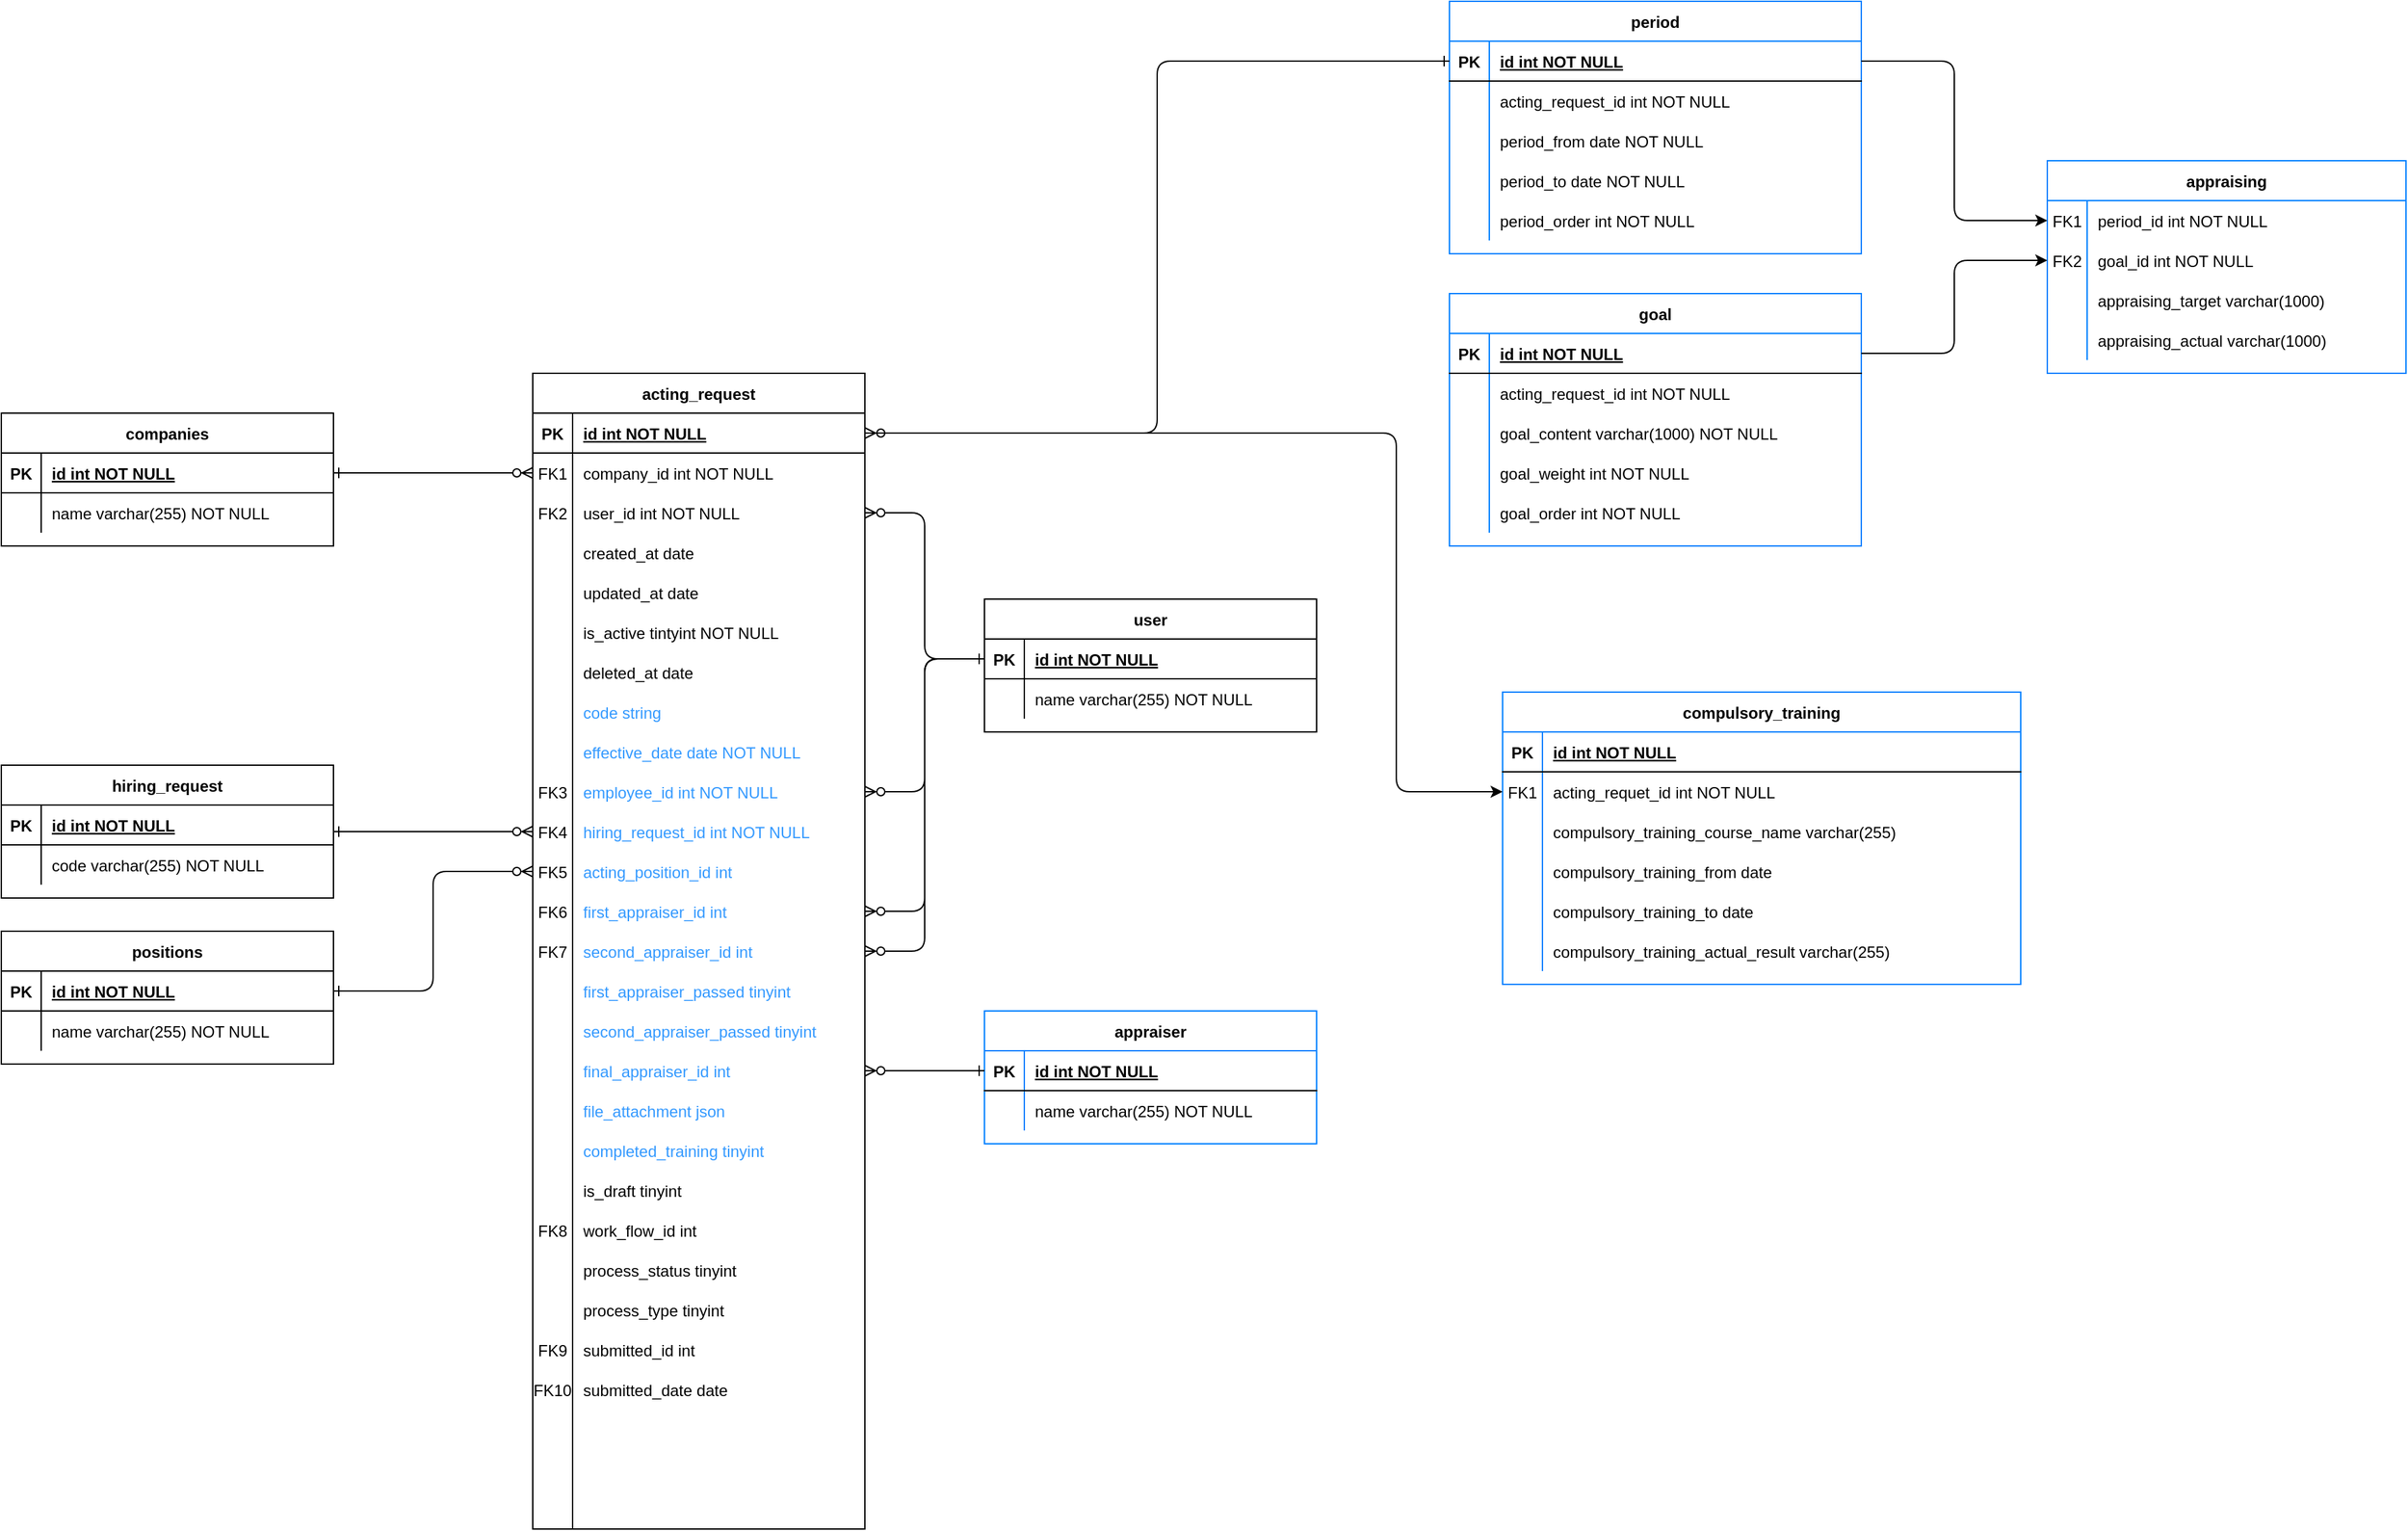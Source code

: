 <mxfile version="22.1.1" type="github">
  <diagram id="R2lEEEUBdFMjLlhIrx00" name="Page-1">
    <mxGraphModel dx="2206" dy="2275" grid="1" gridSize="10" guides="1" tooltips="1" connect="1" arrows="1" fold="1" page="1" pageScale="1" pageWidth="850" pageHeight="1100" math="0" shadow="0" extFonts="Permanent Marker^https://fonts.googleapis.com/css?family=Permanent+Marker">
      <root>
        <mxCell id="0" />
        <mxCell id="1" parent="0" />
        <mxCell id="C-vyLk0tnHw3VtMMgP7b-1" value="" style="edgeStyle=entityRelationEdgeStyle;endArrow=ERzeroToMany;startArrow=ERone;endFill=1;startFill=0;" parent="1" source="C-vyLk0tnHw3VtMMgP7b-24" target="C-vyLk0tnHw3VtMMgP7b-6" edge="1">
          <mxGeometry width="100" height="100" relative="1" as="geometry">
            <mxPoint x="340" y="720" as="sourcePoint" />
            <mxPoint x="440" y="620" as="targetPoint" />
          </mxGeometry>
        </mxCell>
        <mxCell id="C-vyLk0tnHw3VtMMgP7b-2" value="acting_request" style="shape=table;startSize=30;container=1;collapsible=1;childLayout=tableLayout;fixedRows=1;rowLines=0;fontStyle=1;align=center;resizeLast=1;" parent="1" vertex="1">
          <mxGeometry x="410" y="130" width="250" height="870" as="geometry">
            <mxRectangle x="410" y="130" width="130" height="30" as="alternateBounds" />
          </mxGeometry>
        </mxCell>
        <mxCell id="C-vyLk0tnHw3VtMMgP7b-3" value="" style="shape=partialRectangle;collapsible=0;dropTarget=0;pointerEvents=0;fillColor=none;points=[[0,0.5],[1,0.5]];portConstraint=eastwest;top=0;left=0;right=0;bottom=1;" parent="C-vyLk0tnHw3VtMMgP7b-2" vertex="1">
          <mxGeometry y="30" width="250" height="30" as="geometry" />
        </mxCell>
        <mxCell id="C-vyLk0tnHw3VtMMgP7b-4" value="PK" style="shape=partialRectangle;overflow=hidden;connectable=0;fillColor=none;top=0;left=0;bottom=0;right=0;fontStyle=1;" parent="C-vyLk0tnHw3VtMMgP7b-3" vertex="1">
          <mxGeometry width="30" height="30" as="geometry">
            <mxRectangle width="30" height="30" as="alternateBounds" />
          </mxGeometry>
        </mxCell>
        <mxCell id="C-vyLk0tnHw3VtMMgP7b-5" value="id int NOT NULL " style="shape=partialRectangle;overflow=hidden;connectable=0;fillColor=none;top=0;left=0;bottom=0;right=0;align=left;spacingLeft=6;fontStyle=5;" parent="C-vyLk0tnHw3VtMMgP7b-3" vertex="1">
          <mxGeometry x="30" width="220" height="30" as="geometry">
            <mxRectangle width="220" height="30" as="alternateBounds" />
          </mxGeometry>
        </mxCell>
        <mxCell id="C-vyLk0tnHw3VtMMgP7b-6" value="" style="shape=partialRectangle;collapsible=0;dropTarget=0;pointerEvents=0;fillColor=none;points=[[0,0.5],[1,0.5]];portConstraint=eastwest;top=0;left=0;right=0;bottom=0;" parent="C-vyLk0tnHw3VtMMgP7b-2" vertex="1">
          <mxGeometry y="60" width="250" height="30" as="geometry" />
        </mxCell>
        <mxCell id="C-vyLk0tnHw3VtMMgP7b-7" value="FK1" style="shape=partialRectangle;overflow=hidden;connectable=0;fillColor=none;top=0;left=0;bottom=0;right=0;" parent="C-vyLk0tnHw3VtMMgP7b-6" vertex="1">
          <mxGeometry width="30" height="30" as="geometry">
            <mxRectangle width="30" height="30" as="alternateBounds" />
          </mxGeometry>
        </mxCell>
        <mxCell id="C-vyLk0tnHw3VtMMgP7b-8" value="company_id int NOT NULL" style="shape=partialRectangle;overflow=hidden;connectable=0;fillColor=none;top=0;left=0;bottom=0;right=0;align=left;spacingLeft=6;" parent="C-vyLk0tnHw3VtMMgP7b-6" vertex="1">
          <mxGeometry x="30" width="220" height="30" as="geometry">
            <mxRectangle width="220" height="30" as="alternateBounds" />
          </mxGeometry>
        </mxCell>
        <mxCell id="C-vyLk0tnHw3VtMMgP7b-9" value="" style="shape=partialRectangle;collapsible=0;dropTarget=0;pointerEvents=0;fillColor=none;points=[[0,0.5],[1,0.5]];portConstraint=eastwest;top=0;left=0;right=0;bottom=0;" parent="C-vyLk0tnHw3VtMMgP7b-2" vertex="1">
          <mxGeometry y="90" width="250" height="30" as="geometry" />
        </mxCell>
        <mxCell id="C-vyLk0tnHw3VtMMgP7b-10" value="FK2" style="shape=partialRectangle;overflow=hidden;connectable=0;fillColor=none;top=0;left=0;bottom=0;right=0;" parent="C-vyLk0tnHw3VtMMgP7b-9" vertex="1">
          <mxGeometry width="30" height="30" as="geometry">
            <mxRectangle width="30" height="30" as="alternateBounds" />
          </mxGeometry>
        </mxCell>
        <mxCell id="C-vyLk0tnHw3VtMMgP7b-11" value="user_id int NOT NULL" style="shape=partialRectangle;overflow=hidden;connectable=0;fillColor=none;top=0;left=0;bottom=0;right=0;align=left;spacingLeft=6;" parent="C-vyLk0tnHw3VtMMgP7b-9" vertex="1">
          <mxGeometry x="30" width="220" height="30" as="geometry">
            <mxRectangle width="220" height="30" as="alternateBounds" />
          </mxGeometry>
        </mxCell>
        <mxCell id="NcRtBpaslJ4MU7H3hKpV-1" style="shape=partialRectangle;collapsible=0;dropTarget=0;pointerEvents=0;fillColor=none;points=[[0,0.5],[1,0.5]];portConstraint=eastwest;top=0;left=0;right=0;bottom=0;" vertex="1" parent="C-vyLk0tnHw3VtMMgP7b-2">
          <mxGeometry y="120" width="250" height="30" as="geometry" />
        </mxCell>
        <mxCell id="NcRtBpaslJ4MU7H3hKpV-2" style="shape=partialRectangle;overflow=hidden;connectable=0;fillColor=none;top=0;left=0;bottom=0;right=0;" vertex="1" parent="NcRtBpaslJ4MU7H3hKpV-1">
          <mxGeometry width="30" height="30" as="geometry">
            <mxRectangle width="30" height="30" as="alternateBounds" />
          </mxGeometry>
        </mxCell>
        <mxCell id="NcRtBpaslJ4MU7H3hKpV-3" value="created_at date" style="shape=partialRectangle;overflow=hidden;connectable=0;fillColor=none;top=0;left=0;bottom=0;right=0;align=left;spacingLeft=6;" vertex="1" parent="NcRtBpaslJ4MU7H3hKpV-1">
          <mxGeometry x="30" width="220" height="30" as="geometry">
            <mxRectangle width="220" height="30" as="alternateBounds" />
          </mxGeometry>
        </mxCell>
        <mxCell id="NcRtBpaslJ4MU7H3hKpV-4" style="shape=partialRectangle;collapsible=0;dropTarget=0;pointerEvents=0;fillColor=none;points=[[0,0.5],[1,0.5]];portConstraint=eastwest;top=0;left=0;right=0;bottom=0;" vertex="1" parent="C-vyLk0tnHw3VtMMgP7b-2">
          <mxGeometry y="150" width="250" height="30" as="geometry" />
        </mxCell>
        <mxCell id="NcRtBpaslJ4MU7H3hKpV-5" style="shape=partialRectangle;overflow=hidden;connectable=0;fillColor=none;top=0;left=0;bottom=0;right=0;" vertex="1" parent="NcRtBpaslJ4MU7H3hKpV-4">
          <mxGeometry width="30" height="30" as="geometry">
            <mxRectangle width="30" height="30" as="alternateBounds" />
          </mxGeometry>
        </mxCell>
        <mxCell id="NcRtBpaslJ4MU7H3hKpV-6" value="updated_at date" style="shape=partialRectangle;overflow=hidden;connectable=0;fillColor=none;top=0;left=0;bottom=0;right=0;align=left;spacingLeft=6;" vertex="1" parent="NcRtBpaslJ4MU7H3hKpV-4">
          <mxGeometry x="30" width="220" height="30" as="geometry">
            <mxRectangle width="220" height="30" as="alternateBounds" />
          </mxGeometry>
        </mxCell>
        <mxCell id="NcRtBpaslJ4MU7H3hKpV-44" style="shape=partialRectangle;collapsible=0;dropTarget=0;pointerEvents=0;fillColor=none;points=[[0,0.5],[1,0.5]];portConstraint=eastwest;top=0;left=0;right=0;bottom=0;" vertex="1" parent="C-vyLk0tnHw3VtMMgP7b-2">
          <mxGeometry y="180" width="250" height="30" as="geometry" />
        </mxCell>
        <mxCell id="NcRtBpaslJ4MU7H3hKpV-45" style="shape=partialRectangle;overflow=hidden;connectable=0;fillColor=none;top=0;left=0;bottom=0;right=0;" vertex="1" parent="NcRtBpaslJ4MU7H3hKpV-44">
          <mxGeometry width="30" height="30" as="geometry">
            <mxRectangle width="30" height="30" as="alternateBounds" />
          </mxGeometry>
        </mxCell>
        <mxCell id="NcRtBpaslJ4MU7H3hKpV-46" value="is_active tintyint NOT NULL" style="shape=partialRectangle;overflow=hidden;connectable=0;fillColor=none;top=0;left=0;bottom=0;right=0;align=left;spacingLeft=6;" vertex="1" parent="NcRtBpaslJ4MU7H3hKpV-44">
          <mxGeometry x="30" width="220" height="30" as="geometry">
            <mxRectangle width="220" height="30" as="alternateBounds" />
          </mxGeometry>
        </mxCell>
        <mxCell id="NcRtBpaslJ4MU7H3hKpV-23" style="shape=partialRectangle;collapsible=0;dropTarget=0;pointerEvents=0;fillColor=none;points=[[0,0.5],[1,0.5]];portConstraint=eastwest;top=0;left=0;right=0;bottom=0;" vertex="1" parent="C-vyLk0tnHw3VtMMgP7b-2">
          <mxGeometry y="210" width="250" height="30" as="geometry" />
        </mxCell>
        <mxCell id="NcRtBpaslJ4MU7H3hKpV-24" style="shape=partialRectangle;overflow=hidden;connectable=0;fillColor=none;top=0;left=0;bottom=0;right=0;" vertex="1" parent="NcRtBpaslJ4MU7H3hKpV-23">
          <mxGeometry width="30" height="30" as="geometry">
            <mxRectangle width="30" height="30" as="alternateBounds" />
          </mxGeometry>
        </mxCell>
        <mxCell id="NcRtBpaslJ4MU7H3hKpV-25" value="deleted_at date" style="shape=partialRectangle;overflow=hidden;connectable=0;fillColor=none;top=0;left=0;bottom=0;right=0;align=left;spacingLeft=6;" vertex="1" parent="NcRtBpaslJ4MU7H3hKpV-23">
          <mxGeometry x="30" width="220" height="30" as="geometry">
            <mxRectangle width="220" height="30" as="alternateBounds" />
          </mxGeometry>
        </mxCell>
        <mxCell id="NcRtBpaslJ4MU7H3hKpV-7" style="shape=partialRectangle;collapsible=0;dropTarget=0;pointerEvents=0;fillColor=none;points=[[0,0.5],[1,0.5]];portConstraint=eastwest;top=0;left=0;right=0;bottom=0;shadow=0;fontStyle=0" vertex="1" parent="C-vyLk0tnHw3VtMMgP7b-2">
          <mxGeometry y="240" width="250" height="30" as="geometry" />
        </mxCell>
        <mxCell id="NcRtBpaslJ4MU7H3hKpV-8" style="shape=partialRectangle;overflow=hidden;connectable=0;fillColor=none;top=0;left=0;bottom=0;right=0;" vertex="1" parent="NcRtBpaslJ4MU7H3hKpV-7">
          <mxGeometry width="30" height="30" as="geometry">
            <mxRectangle width="30" height="30" as="alternateBounds" />
          </mxGeometry>
        </mxCell>
        <mxCell id="NcRtBpaslJ4MU7H3hKpV-9" value="code string" style="shape=partialRectangle;overflow=hidden;connectable=0;fillColor=none;top=0;left=0;bottom=0;right=0;align=left;spacingLeft=6;fontColor=#3399FF;" vertex="1" parent="NcRtBpaslJ4MU7H3hKpV-7">
          <mxGeometry x="30" width="220" height="30" as="geometry">
            <mxRectangle width="220" height="30" as="alternateBounds" />
          </mxGeometry>
        </mxCell>
        <mxCell id="NcRtBpaslJ4MU7H3hKpV-10" style="shape=partialRectangle;collapsible=0;dropTarget=0;pointerEvents=0;fillColor=none;points=[[0,0.5],[1,0.5]];portConstraint=eastwest;top=0;left=0;right=0;bottom=0;" vertex="1" parent="C-vyLk0tnHw3VtMMgP7b-2">
          <mxGeometry y="270" width="250" height="30" as="geometry" />
        </mxCell>
        <mxCell id="NcRtBpaslJ4MU7H3hKpV-11" style="shape=partialRectangle;overflow=hidden;connectable=0;fillColor=none;top=0;left=0;bottom=0;right=0;" vertex="1" parent="NcRtBpaslJ4MU7H3hKpV-10">
          <mxGeometry width="30" height="30" as="geometry">
            <mxRectangle width="30" height="30" as="alternateBounds" />
          </mxGeometry>
        </mxCell>
        <mxCell id="NcRtBpaslJ4MU7H3hKpV-12" value="effective_date date NOT NULL" style="shape=partialRectangle;overflow=hidden;connectable=0;fillColor=none;top=0;left=0;bottom=0;right=0;align=left;spacingLeft=6;fontColor=#3399FF;" vertex="1" parent="NcRtBpaslJ4MU7H3hKpV-10">
          <mxGeometry x="30" width="220" height="30" as="geometry">
            <mxRectangle width="220" height="30" as="alternateBounds" />
          </mxGeometry>
        </mxCell>
        <mxCell id="NcRtBpaslJ4MU7H3hKpV-32" style="shape=partialRectangle;collapsible=0;dropTarget=0;pointerEvents=0;fillColor=none;points=[[0,0.5],[1,0.5]];portConstraint=eastwest;top=0;left=0;right=0;bottom=0;" vertex="1" parent="C-vyLk0tnHw3VtMMgP7b-2">
          <mxGeometry y="300" width="250" height="30" as="geometry" />
        </mxCell>
        <mxCell id="NcRtBpaslJ4MU7H3hKpV-33" value="FK3" style="shape=partialRectangle;overflow=hidden;connectable=0;fillColor=none;top=0;left=0;bottom=0;right=0;" vertex="1" parent="NcRtBpaslJ4MU7H3hKpV-32">
          <mxGeometry width="30" height="30" as="geometry">
            <mxRectangle width="30" height="30" as="alternateBounds" />
          </mxGeometry>
        </mxCell>
        <mxCell id="NcRtBpaslJ4MU7H3hKpV-34" value="employee_id int NOT NULL" style="shape=partialRectangle;overflow=hidden;connectable=0;fillColor=none;top=0;left=0;bottom=0;right=0;align=left;spacingLeft=6;fontColor=#3399FF;" vertex="1" parent="NcRtBpaslJ4MU7H3hKpV-32">
          <mxGeometry x="30" width="220" height="30" as="geometry">
            <mxRectangle width="220" height="30" as="alternateBounds" />
          </mxGeometry>
        </mxCell>
        <mxCell id="NcRtBpaslJ4MU7H3hKpV-35" style="shape=partialRectangle;collapsible=0;dropTarget=0;pointerEvents=0;fillColor=none;points=[[0,0.5],[1,0.5]];portConstraint=eastwest;top=0;left=0;right=0;bottom=0;" vertex="1" parent="C-vyLk0tnHw3VtMMgP7b-2">
          <mxGeometry y="330" width="250" height="30" as="geometry" />
        </mxCell>
        <mxCell id="NcRtBpaslJ4MU7H3hKpV-36" value="FK4" style="shape=partialRectangle;overflow=hidden;connectable=0;fillColor=none;top=0;left=0;bottom=0;right=0;" vertex="1" parent="NcRtBpaslJ4MU7H3hKpV-35">
          <mxGeometry width="30" height="30" as="geometry">
            <mxRectangle width="30" height="30" as="alternateBounds" />
          </mxGeometry>
        </mxCell>
        <mxCell id="NcRtBpaslJ4MU7H3hKpV-37" value="hiring_request_id int NOT NULL" style="shape=partialRectangle;overflow=hidden;connectable=0;fillColor=none;top=0;left=0;bottom=0;right=0;align=left;spacingLeft=6;fontColor=#3399FF;" vertex="1" parent="NcRtBpaslJ4MU7H3hKpV-35">
          <mxGeometry x="30" width="220" height="30" as="geometry">
            <mxRectangle width="220" height="30" as="alternateBounds" />
          </mxGeometry>
        </mxCell>
        <mxCell id="NcRtBpaslJ4MU7H3hKpV-14" style="shape=partialRectangle;collapsible=0;dropTarget=0;pointerEvents=0;fillColor=none;points=[[0,0.5],[1,0.5]];portConstraint=eastwest;top=0;left=0;right=0;bottom=0;" vertex="1" parent="C-vyLk0tnHw3VtMMgP7b-2">
          <mxGeometry y="360" width="250" height="30" as="geometry" />
        </mxCell>
        <mxCell id="NcRtBpaslJ4MU7H3hKpV-15" value="FK5" style="shape=partialRectangle;overflow=hidden;connectable=0;fillColor=none;top=0;left=0;bottom=0;right=0;" vertex="1" parent="NcRtBpaslJ4MU7H3hKpV-14">
          <mxGeometry width="30" height="30" as="geometry">
            <mxRectangle width="30" height="30" as="alternateBounds" />
          </mxGeometry>
        </mxCell>
        <mxCell id="NcRtBpaslJ4MU7H3hKpV-16" value="acting_position_id int" style="shape=partialRectangle;overflow=hidden;connectable=0;fillColor=none;top=0;left=0;bottom=0;right=0;align=left;spacingLeft=6;fontColor=#3399FF;" vertex="1" parent="NcRtBpaslJ4MU7H3hKpV-14">
          <mxGeometry x="30" width="220" height="30" as="geometry">
            <mxRectangle width="220" height="30" as="alternateBounds" />
          </mxGeometry>
        </mxCell>
        <mxCell id="NcRtBpaslJ4MU7H3hKpV-17" style="shape=partialRectangle;collapsible=0;dropTarget=0;pointerEvents=0;fillColor=none;points=[[0,0.5],[1,0.5]];portConstraint=eastwest;top=0;left=0;right=0;bottom=0;" vertex="1" parent="C-vyLk0tnHw3VtMMgP7b-2">
          <mxGeometry y="390" width="250" height="30" as="geometry" />
        </mxCell>
        <mxCell id="NcRtBpaslJ4MU7H3hKpV-18" value="FK6" style="shape=partialRectangle;overflow=hidden;connectable=0;fillColor=none;top=0;left=0;bottom=0;right=0;" vertex="1" parent="NcRtBpaslJ4MU7H3hKpV-17">
          <mxGeometry width="30" height="30" as="geometry">
            <mxRectangle width="30" height="30" as="alternateBounds" />
          </mxGeometry>
        </mxCell>
        <mxCell id="NcRtBpaslJ4MU7H3hKpV-19" value="first_appraiser_id int" style="shape=partialRectangle;overflow=hidden;connectable=0;fillColor=none;top=0;left=0;bottom=0;right=0;align=left;spacingLeft=6;fontColor=#3399FF;" vertex="1" parent="NcRtBpaslJ4MU7H3hKpV-17">
          <mxGeometry x="30" width="220" height="30" as="geometry">
            <mxRectangle width="220" height="30" as="alternateBounds" />
          </mxGeometry>
        </mxCell>
        <mxCell id="NcRtBpaslJ4MU7H3hKpV-20" style="shape=partialRectangle;collapsible=0;dropTarget=0;pointerEvents=0;fillColor=none;points=[[0,0.5],[1,0.5]];portConstraint=eastwest;top=0;left=0;right=0;bottom=0;" vertex="1" parent="C-vyLk0tnHw3VtMMgP7b-2">
          <mxGeometry y="420" width="250" height="30" as="geometry" />
        </mxCell>
        <mxCell id="NcRtBpaslJ4MU7H3hKpV-21" value="FK7" style="shape=partialRectangle;overflow=hidden;connectable=0;fillColor=none;top=0;left=0;bottom=0;right=0;" vertex="1" parent="NcRtBpaslJ4MU7H3hKpV-20">
          <mxGeometry width="30" height="30" as="geometry">
            <mxRectangle width="30" height="30" as="alternateBounds" />
          </mxGeometry>
        </mxCell>
        <mxCell id="NcRtBpaslJ4MU7H3hKpV-22" value="second_appraiser_id int" style="shape=partialRectangle;overflow=hidden;connectable=0;fillColor=none;top=0;left=0;bottom=0;right=0;align=left;spacingLeft=6;fontColor=#3399FF;" vertex="1" parent="NcRtBpaslJ4MU7H3hKpV-20">
          <mxGeometry x="30" width="220" height="30" as="geometry">
            <mxRectangle width="220" height="30" as="alternateBounds" />
          </mxGeometry>
        </mxCell>
        <mxCell id="NcRtBpaslJ4MU7H3hKpV-72" style="shape=partialRectangle;collapsible=0;dropTarget=0;pointerEvents=0;fillColor=none;points=[[0,0.5],[1,0.5]];portConstraint=eastwest;top=0;left=0;right=0;bottom=0;" vertex="1" parent="C-vyLk0tnHw3VtMMgP7b-2">
          <mxGeometry y="450" width="250" height="30" as="geometry" />
        </mxCell>
        <mxCell id="NcRtBpaslJ4MU7H3hKpV-73" style="shape=partialRectangle;overflow=hidden;connectable=0;fillColor=none;top=0;left=0;bottom=0;right=0;" vertex="1" parent="NcRtBpaslJ4MU7H3hKpV-72">
          <mxGeometry width="30" height="30" as="geometry">
            <mxRectangle width="30" height="30" as="alternateBounds" />
          </mxGeometry>
        </mxCell>
        <mxCell id="NcRtBpaslJ4MU7H3hKpV-74" value="first_appraiser_passed tinyint" style="shape=partialRectangle;overflow=hidden;connectable=0;fillColor=none;top=0;left=0;bottom=0;right=0;align=left;spacingLeft=6;fontColor=#3399FF;" vertex="1" parent="NcRtBpaslJ4MU7H3hKpV-72">
          <mxGeometry x="30" width="220" height="30" as="geometry">
            <mxRectangle width="220" height="30" as="alternateBounds" />
          </mxGeometry>
        </mxCell>
        <mxCell id="NcRtBpaslJ4MU7H3hKpV-75" style="shape=partialRectangle;collapsible=0;dropTarget=0;pointerEvents=0;fillColor=none;points=[[0,0.5],[1,0.5]];portConstraint=eastwest;top=0;left=0;right=0;bottom=0;" vertex="1" parent="C-vyLk0tnHw3VtMMgP7b-2">
          <mxGeometry y="480" width="250" height="30" as="geometry" />
        </mxCell>
        <mxCell id="NcRtBpaslJ4MU7H3hKpV-76" style="shape=partialRectangle;overflow=hidden;connectable=0;fillColor=none;top=0;left=0;bottom=0;right=0;" vertex="1" parent="NcRtBpaslJ4MU7H3hKpV-75">
          <mxGeometry width="30" height="30" as="geometry">
            <mxRectangle width="30" height="30" as="alternateBounds" />
          </mxGeometry>
        </mxCell>
        <mxCell id="NcRtBpaslJ4MU7H3hKpV-77" value="second_appraiser_passed tinyint" style="shape=partialRectangle;overflow=hidden;connectable=0;fillColor=none;top=0;left=0;bottom=0;right=0;align=left;spacingLeft=6;fontColor=#3399FF;" vertex="1" parent="NcRtBpaslJ4MU7H3hKpV-75">
          <mxGeometry x="30" width="220" height="30" as="geometry">
            <mxRectangle width="220" height="30" as="alternateBounds" />
          </mxGeometry>
        </mxCell>
        <mxCell id="NcRtBpaslJ4MU7H3hKpV-78" style="shape=partialRectangle;collapsible=0;dropTarget=0;pointerEvents=0;fillColor=none;points=[[0,0.5],[1,0.5]];portConstraint=eastwest;top=0;left=0;right=0;bottom=0;" vertex="1" parent="C-vyLk0tnHw3VtMMgP7b-2">
          <mxGeometry y="510" width="250" height="30" as="geometry" />
        </mxCell>
        <mxCell id="NcRtBpaslJ4MU7H3hKpV-79" style="shape=partialRectangle;overflow=hidden;connectable=0;fillColor=none;top=0;left=0;bottom=0;right=0;" vertex="1" parent="NcRtBpaslJ4MU7H3hKpV-78">
          <mxGeometry width="30" height="30" as="geometry">
            <mxRectangle width="30" height="30" as="alternateBounds" />
          </mxGeometry>
        </mxCell>
        <mxCell id="NcRtBpaslJ4MU7H3hKpV-80" value="final_appraiser_id int" style="shape=partialRectangle;overflow=hidden;connectable=0;fillColor=none;top=0;left=0;bottom=0;right=0;align=left;spacingLeft=6;fontColor=#3399FF;" vertex="1" parent="NcRtBpaslJ4MU7H3hKpV-78">
          <mxGeometry x="30" width="220" height="30" as="geometry">
            <mxRectangle width="220" height="30" as="alternateBounds" />
          </mxGeometry>
        </mxCell>
        <mxCell id="NcRtBpaslJ4MU7H3hKpV-81" style="shape=partialRectangle;collapsible=0;dropTarget=0;pointerEvents=0;fillColor=none;points=[[0,0.5],[1,0.5]];portConstraint=eastwest;top=0;left=0;right=0;bottom=0;" vertex="1" parent="C-vyLk0tnHw3VtMMgP7b-2">
          <mxGeometry y="540" width="250" height="30" as="geometry" />
        </mxCell>
        <mxCell id="NcRtBpaslJ4MU7H3hKpV-82" style="shape=partialRectangle;overflow=hidden;connectable=0;fillColor=none;top=0;left=0;bottom=0;right=0;" vertex="1" parent="NcRtBpaslJ4MU7H3hKpV-81">
          <mxGeometry width="30" height="30" as="geometry">
            <mxRectangle width="30" height="30" as="alternateBounds" />
          </mxGeometry>
        </mxCell>
        <mxCell id="NcRtBpaslJ4MU7H3hKpV-83" value="file_attachment json" style="shape=partialRectangle;overflow=hidden;connectable=0;fillColor=none;top=0;left=0;bottom=0;right=0;align=left;spacingLeft=6;fontColor=#3399FF;" vertex="1" parent="NcRtBpaslJ4MU7H3hKpV-81">
          <mxGeometry x="30" width="220" height="30" as="geometry">
            <mxRectangle width="220" height="30" as="alternateBounds" />
          </mxGeometry>
        </mxCell>
        <mxCell id="NcRtBpaslJ4MU7H3hKpV-84" style="shape=partialRectangle;collapsible=0;dropTarget=0;pointerEvents=0;fillColor=none;points=[[0,0.5],[1,0.5]];portConstraint=eastwest;top=0;left=0;right=0;bottom=0;" vertex="1" parent="C-vyLk0tnHw3VtMMgP7b-2">
          <mxGeometry y="570" width="250" height="30" as="geometry" />
        </mxCell>
        <mxCell id="NcRtBpaslJ4MU7H3hKpV-85" style="shape=partialRectangle;overflow=hidden;connectable=0;fillColor=none;top=0;left=0;bottom=0;right=0;" vertex="1" parent="NcRtBpaslJ4MU7H3hKpV-84">
          <mxGeometry width="30" height="30" as="geometry">
            <mxRectangle width="30" height="30" as="alternateBounds" />
          </mxGeometry>
        </mxCell>
        <mxCell id="NcRtBpaslJ4MU7H3hKpV-86" value="completed_training tinyint" style="shape=partialRectangle;overflow=hidden;connectable=0;fillColor=none;top=0;left=0;bottom=0;right=0;align=left;spacingLeft=6;fontColor=#3399FF;" vertex="1" parent="NcRtBpaslJ4MU7H3hKpV-84">
          <mxGeometry x="30" width="220" height="30" as="geometry">
            <mxRectangle width="220" height="30" as="alternateBounds" />
          </mxGeometry>
        </mxCell>
        <mxCell id="NcRtBpaslJ4MU7H3hKpV-26" style="shape=partialRectangle;collapsible=0;dropTarget=0;pointerEvents=0;fillColor=none;points=[[0,0.5],[1,0.5]];portConstraint=eastwest;top=0;left=0;right=0;bottom=0;" vertex="1" parent="C-vyLk0tnHw3VtMMgP7b-2">
          <mxGeometry y="600" width="250" height="30" as="geometry" />
        </mxCell>
        <mxCell id="NcRtBpaslJ4MU7H3hKpV-27" style="shape=partialRectangle;overflow=hidden;connectable=0;fillColor=none;top=0;left=0;bottom=0;right=0;" vertex="1" parent="NcRtBpaslJ4MU7H3hKpV-26">
          <mxGeometry width="30" height="30" as="geometry">
            <mxRectangle width="30" height="30" as="alternateBounds" />
          </mxGeometry>
        </mxCell>
        <mxCell id="NcRtBpaslJ4MU7H3hKpV-28" value="is_draft tinyint" style="shape=partialRectangle;overflow=hidden;connectable=0;fillColor=none;top=0;left=0;bottom=0;right=0;align=left;spacingLeft=6;" vertex="1" parent="NcRtBpaslJ4MU7H3hKpV-26">
          <mxGeometry x="30" width="220" height="30" as="geometry">
            <mxRectangle width="220" height="30" as="alternateBounds" />
          </mxGeometry>
        </mxCell>
        <mxCell id="NcRtBpaslJ4MU7H3hKpV-29" style="shape=partialRectangle;collapsible=0;dropTarget=0;pointerEvents=0;fillColor=none;points=[[0,0.5],[1,0.5]];portConstraint=eastwest;top=0;left=0;right=0;bottom=0;" vertex="1" parent="C-vyLk0tnHw3VtMMgP7b-2">
          <mxGeometry y="630" width="250" height="30" as="geometry" />
        </mxCell>
        <mxCell id="NcRtBpaslJ4MU7H3hKpV-30" value="FK8" style="shape=partialRectangle;overflow=hidden;connectable=0;fillColor=none;top=0;left=0;bottom=0;right=0;" vertex="1" parent="NcRtBpaslJ4MU7H3hKpV-29">
          <mxGeometry width="30" height="30" as="geometry">
            <mxRectangle width="30" height="30" as="alternateBounds" />
          </mxGeometry>
        </mxCell>
        <mxCell id="NcRtBpaslJ4MU7H3hKpV-31" value="work_flow_id int" style="shape=partialRectangle;overflow=hidden;connectable=0;fillColor=none;top=0;left=0;bottom=0;right=0;align=left;spacingLeft=6;" vertex="1" parent="NcRtBpaslJ4MU7H3hKpV-29">
          <mxGeometry x="30" width="220" height="30" as="geometry">
            <mxRectangle width="220" height="30" as="alternateBounds" />
          </mxGeometry>
        </mxCell>
        <mxCell id="NcRtBpaslJ4MU7H3hKpV-38" style="shape=partialRectangle;collapsible=0;dropTarget=0;pointerEvents=0;fillColor=none;points=[[0,0.5],[1,0.5]];portConstraint=eastwest;top=0;left=0;right=0;bottom=0;" vertex="1" parent="C-vyLk0tnHw3VtMMgP7b-2">
          <mxGeometry y="660" width="250" height="30" as="geometry" />
        </mxCell>
        <mxCell id="NcRtBpaslJ4MU7H3hKpV-39" style="shape=partialRectangle;overflow=hidden;connectable=0;fillColor=none;top=0;left=0;bottom=0;right=0;" vertex="1" parent="NcRtBpaslJ4MU7H3hKpV-38">
          <mxGeometry width="30" height="30" as="geometry">
            <mxRectangle width="30" height="30" as="alternateBounds" />
          </mxGeometry>
        </mxCell>
        <mxCell id="NcRtBpaslJ4MU7H3hKpV-40" value="process_status tinyint" style="shape=partialRectangle;overflow=hidden;connectable=0;fillColor=none;top=0;left=0;bottom=0;right=0;align=left;spacingLeft=6;" vertex="1" parent="NcRtBpaslJ4MU7H3hKpV-38">
          <mxGeometry x="30" width="220" height="30" as="geometry">
            <mxRectangle width="220" height="30" as="alternateBounds" />
          </mxGeometry>
        </mxCell>
        <mxCell id="NcRtBpaslJ4MU7H3hKpV-41" style="shape=partialRectangle;collapsible=0;dropTarget=0;pointerEvents=0;fillColor=none;points=[[0,0.5],[1,0.5]];portConstraint=eastwest;top=0;left=0;right=0;bottom=0;" vertex="1" parent="C-vyLk0tnHw3VtMMgP7b-2">
          <mxGeometry y="690" width="250" height="30" as="geometry" />
        </mxCell>
        <mxCell id="NcRtBpaslJ4MU7H3hKpV-42" style="shape=partialRectangle;overflow=hidden;connectable=0;fillColor=none;top=0;left=0;bottom=0;right=0;" vertex="1" parent="NcRtBpaslJ4MU7H3hKpV-41">
          <mxGeometry width="30" height="30" as="geometry">
            <mxRectangle width="30" height="30" as="alternateBounds" />
          </mxGeometry>
        </mxCell>
        <mxCell id="NcRtBpaslJ4MU7H3hKpV-43" value="process_type tinyint" style="shape=partialRectangle;overflow=hidden;connectable=0;fillColor=none;top=0;left=0;bottom=0;right=0;align=left;spacingLeft=6;" vertex="1" parent="NcRtBpaslJ4MU7H3hKpV-41">
          <mxGeometry x="30" width="220" height="30" as="geometry">
            <mxRectangle width="220" height="30" as="alternateBounds" />
          </mxGeometry>
        </mxCell>
        <mxCell id="NcRtBpaslJ4MU7H3hKpV-47" style="shape=partialRectangle;collapsible=0;dropTarget=0;pointerEvents=0;fillColor=none;points=[[0,0.5],[1,0.5]];portConstraint=eastwest;top=0;left=0;right=0;bottom=0;" vertex="1" parent="C-vyLk0tnHw3VtMMgP7b-2">
          <mxGeometry y="720" width="250" height="30" as="geometry" />
        </mxCell>
        <mxCell id="NcRtBpaslJ4MU7H3hKpV-48" value="FK9" style="shape=partialRectangle;overflow=hidden;connectable=0;fillColor=none;top=0;left=0;bottom=0;right=0;" vertex="1" parent="NcRtBpaslJ4MU7H3hKpV-47">
          <mxGeometry width="30" height="30" as="geometry">
            <mxRectangle width="30" height="30" as="alternateBounds" />
          </mxGeometry>
        </mxCell>
        <mxCell id="NcRtBpaslJ4MU7H3hKpV-49" value="submitted_id int" style="shape=partialRectangle;overflow=hidden;connectable=0;fillColor=none;top=0;left=0;bottom=0;right=0;align=left;spacingLeft=6;" vertex="1" parent="NcRtBpaslJ4MU7H3hKpV-47">
          <mxGeometry x="30" width="220" height="30" as="geometry">
            <mxRectangle width="220" height="30" as="alternateBounds" />
          </mxGeometry>
        </mxCell>
        <mxCell id="NcRtBpaslJ4MU7H3hKpV-50" style="shape=partialRectangle;collapsible=0;dropTarget=0;pointerEvents=0;fillColor=none;points=[[0,0.5],[1,0.5]];portConstraint=eastwest;top=0;left=0;right=0;bottom=0;" vertex="1" parent="C-vyLk0tnHw3VtMMgP7b-2">
          <mxGeometry y="750" width="250" height="30" as="geometry" />
        </mxCell>
        <mxCell id="NcRtBpaslJ4MU7H3hKpV-51" value="FK10" style="shape=partialRectangle;overflow=hidden;connectable=0;fillColor=none;top=0;left=0;bottom=0;right=0;" vertex="1" parent="NcRtBpaslJ4MU7H3hKpV-50">
          <mxGeometry width="30" height="30" as="geometry">
            <mxRectangle width="30" height="30" as="alternateBounds" />
          </mxGeometry>
        </mxCell>
        <mxCell id="NcRtBpaslJ4MU7H3hKpV-52" value="submitted_date date" style="shape=partialRectangle;overflow=hidden;connectable=0;fillColor=none;top=0;left=0;bottom=0;right=0;align=left;spacingLeft=6;" vertex="1" parent="NcRtBpaslJ4MU7H3hKpV-50">
          <mxGeometry x="30" width="220" height="30" as="geometry">
            <mxRectangle width="220" height="30" as="alternateBounds" />
          </mxGeometry>
        </mxCell>
        <mxCell id="NcRtBpaslJ4MU7H3hKpV-60" style="shape=partialRectangle;collapsible=0;dropTarget=0;pointerEvents=0;fillColor=none;points=[[0,0.5],[1,0.5]];portConstraint=eastwest;top=0;left=0;right=0;bottom=0;" vertex="1" parent="C-vyLk0tnHw3VtMMgP7b-2">
          <mxGeometry y="780" width="250" height="30" as="geometry" />
        </mxCell>
        <mxCell id="NcRtBpaslJ4MU7H3hKpV-61" style="shape=partialRectangle;overflow=hidden;connectable=0;fillColor=none;top=0;left=0;bottom=0;right=0;" vertex="1" parent="NcRtBpaslJ4MU7H3hKpV-60">
          <mxGeometry width="30" height="30" as="geometry">
            <mxRectangle width="30" height="30" as="alternateBounds" />
          </mxGeometry>
        </mxCell>
        <mxCell id="NcRtBpaslJ4MU7H3hKpV-62" style="shape=partialRectangle;overflow=hidden;connectable=0;fillColor=none;top=0;left=0;bottom=0;right=0;align=left;spacingLeft=6;" vertex="1" parent="NcRtBpaslJ4MU7H3hKpV-60">
          <mxGeometry x="30" width="220" height="30" as="geometry">
            <mxRectangle width="220" height="30" as="alternateBounds" />
          </mxGeometry>
        </mxCell>
        <mxCell id="NcRtBpaslJ4MU7H3hKpV-63" style="shape=partialRectangle;collapsible=0;dropTarget=0;pointerEvents=0;fillColor=none;points=[[0,0.5],[1,0.5]];portConstraint=eastwest;top=0;left=0;right=0;bottom=0;" vertex="1" parent="C-vyLk0tnHw3VtMMgP7b-2">
          <mxGeometry y="810" width="250" height="30" as="geometry" />
        </mxCell>
        <mxCell id="NcRtBpaslJ4MU7H3hKpV-64" style="shape=partialRectangle;overflow=hidden;connectable=0;fillColor=none;top=0;left=0;bottom=0;right=0;" vertex="1" parent="NcRtBpaslJ4MU7H3hKpV-63">
          <mxGeometry width="30" height="30" as="geometry">
            <mxRectangle width="30" height="30" as="alternateBounds" />
          </mxGeometry>
        </mxCell>
        <mxCell id="NcRtBpaslJ4MU7H3hKpV-65" style="shape=partialRectangle;overflow=hidden;connectable=0;fillColor=none;top=0;left=0;bottom=0;right=0;align=left;spacingLeft=6;" vertex="1" parent="NcRtBpaslJ4MU7H3hKpV-63">
          <mxGeometry x="30" width="220" height="30" as="geometry">
            <mxRectangle width="220" height="30" as="alternateBounds" />
          </mxGeometry>
        </mxCell>
        <mxCell id="NcRtBpaslJ4MU7H3hKpV-66" style="shape=partialRectangle;collapsible=0;dropTarget=0;pointerEvents=0;fillColor=none;points=[[0,0.5],[1,0.5]];portConstraint=eastwest;top=0;left=0;right=0;bottom=0;" vertex="1" parent="C-vyLk0tnHw3VtMMgP7b-2">
          <mxGeometry y="840" width="250" height="30" as="geometry" />
        </mxCell>
        <mxCell id="NcRtBpaslJ4MU7H3hKpV-67" style="shape=partialRectangle;overflow=hidden;connectable=0;fillColor=none;top=0;left=0;bottom=0;right=0;" vertex="1" parent="NcRtBpaslJ4MU7H3hKpV-66">
          <mxGeometry width="30" height="30" as="geometry">
            <mxRectangle width="30" height="30" as="alternateBounds" />
          </mxGeometry>
        </mxCell>
        <mxCell id="NcRtBpaslJ4MU7H3hKpV-68" style="shape=partialRectangle;overflow=hidden;connectable=0;fillColor=none;top=0;left=0;bottom=0;right=0;align=left;spacingLeft=6;" vertex="1" parent="NcRtBpaslJ4MU7H3hKpV-66">
          <mxGeometry x="30" width="220" height="30" as="geometry">
            <mxRectangle width="220" height="30" as="alternateBounds" />
          </mxGeometry>
        </mxCell>
        <mxCell id="C-vyLk0tnHw3VtMMgP7b-23" value="companies" style="shape=table;startSize=30;container=1;collapsible=1;childLayout=tableLayout;fixedRows=1;rowLines=0;fontStyle=1;align=center;resizeLast=1;" parent="1" vertex="1">
          <mxGeometry x="10" y="160" width="250" height="100" as="geometry" />
        </mxCell>
        <mxCell id="C-vyLk0tnHw3VtMMgP7b-24" value="" style="shape=partialRectangle;collapsible=0;dropTarget=0;pointerEvents=0;fillColor=none;points=[[0,0.5],[1,0.5]];portConstraint=eastwest;top=0;left=0;right=0;bottom=1;" parent="C-vyLk0tnHw3VtMMgP7b-23" vertex="1">
          <mxGeometry y="30" width="250" height="30" as="geometry" />
        </mxCell>
        <mxCell id="C-vyLk0tnHw3VtMMgP7b-25" value="PK" style="shape=partialRectangle;overflow=hidden;connectable=0;fillColor=none;top=0;left=0;bottom=0;right=0;fontStyle=1;" parent="C-vyLk0tnHw3VtMMgP7b-24" vertex="1">
          <mxGeometry width="30" height="30" as="geometry">
            <mxRectangle width="30" height="30" as="alternateBounds" />
          </mxGeometry>
        </mxCell>
        <mxCell id="C-vyLk0tnHw3VtMMgP7b-26" value="id int NOT NULL " style="shape=partialRectangle;overflow=hidden;connectable=0;fillColor=none;top=0;left=0;bottom=0;right=0;align=left;spacingLeft=6;fontStyle=5;" parent="C-vyLk0tnHw3VtMMgP7b-24" vertex="1">
          <mxGeometry x="30" width="220" height="30" as="geometry">
            <mxRectangle width="220" height="30" as="alternateBounds" />
          </mxGeometry>
        </mxCell>
        <mxCell id="C-vyLk0tnHw3VtMMgP7b-27" value="" style="shape=partialRectangle;collapsible=0;dropTarget=0;pointerEvents=0;fillColor=none;points=[[0,0.5],[1,0.5]];portConstraint=eastwest;top=0;left=0;right=0;bottom=0;" parent="C-vyLk0tnHw3VtMMgP7b-23" vertex="1">
          <mxGeometry y="60" width="250" height="30" as="geometry" />
        </mxCell>
        <mxCell id="C-vyLk0tnHw3VtMMgP7b-28" value="" style="shape=partialRectangle;overflow=hidden;connectable=0;fillColor=none;top=0;left=0;bottom=0;right=0;" parent="C-vyLk0tnHw3VtMMgP7b-27" vertex="1">
          <mxGeometry width="30" height="30" as="geometry">
            <mxRectangle width="30" height="30" as="alternateBounds" />
          </mxGeometry>
        </mxCell>
        <mxCell id="C-vyLk0tnHw3VtMMgP7b-29" value="name varchar(255) NOT NULL" style="shape=partialRectangle;overflow=hidden;connectable=0;fillColor=none;top=0;left=0;bottom=0;right=0;align=left;spacingLeft=6;" parent="C-vyLk0tnHw3VtMMgP7b-27" vertex="1">
          <mxGeometry x="30" width="220" height="30" as="geometry">
            <mxRectangle width="220" height="30" as="alternateBounds" />
          </mxGeometry>
        </mxCell>
        <mxCell id="NcRtBpaslJ4MU7H3hKpV-53" value="user" style="shape=table;startSize=30;container=1;collapsible=1;childLayout=tableLayout;fixedRows=1;rowLines=0;fontStyle=1;align=center;resizeLast=1;" vertex="1" parent="1">
          <mxGeometry x="750" y="300" width="250" height="100" as="geometry" />
        </mxCell>
        <mxCell id="NcRtBpaslJ4MU7H3hKpV-54" value="" style="shape=partialRectangle;collapsible=0;dropTarget=0;pointerEvents=0;fillColor=none;points=[[0,0.5],[1,0.5]];portConstraint=eastwest;top=0;left=0;right=0;bottom=1;" vertex="1" parent="NcRtBpaslJ4MU7H3hKpV-53">
          <mxGeometry y="30" width="250" height="30" as="geometry" />
        </mxCell>
        <mxCell id="NcRtBpaslJ4MU7H3hKpV-55" value="PK" style="shape=partialRectangle;overflow=hidden;connectable=0;fillColor=none;top=0;left=0;bottom=0;right=0;fontStyle=1;" vertex="1" parent="NcRtBpaslJ4MU7H3hKpV-54">
          <mxGeometry width="30" height="30" as="geometry">
            <mxRectangle width="30" height="30" as="alternateBounds" />
          </mxGeometry>
        </mxCell>
        <mxCell id="NcRtBpaslJ4MU7H3hKpV-56" value="id int NOT NULL " style="shape=partialRectangle;overflow=hidden;connectable=0;fillColor=none;top=0;left=0;bottom=0;right=0;align=left;spacingLeft=6;fontStyle=5;" vertex="1" parent="NcRtBpaslJ4MU7H3hKpV-54">
          <mxGeometry x="30" width="220" height="30" as="geometry">
            <mxRectangle width="220" height="30" as="alternateBounds" />
          </mxGeometry>
        </mxCell>
        <mxCell id="NcRtBpaslJ4MU7H3hKpV-57" value="" style="shape=partialRectangle;collapsible=0;dropTarget=0;pointerEvents=0;fillColor=none;points=[[0,0.5],[1,0.5]];portConstraint=eastwest;top=0;left=0;right=0;bottom=0;" vertex="1" parent="NcRtBpaslJ4MU7H3hKpV-53">
          <mxGeometry y="60" width="250" height="30" as="geometry" />
        </mxCell>
        <mxCell id="NcRtBpaslJ4MU7H3hKpV-58" value="" style="shape=partialRectangle;overflow=hidden;connectable=0;fillColor=none;top=0;left=0;bottom=0;right=0;" vertex="1" parent="NcRtBpaslJ4MU7H3hKpV-57">
          <mxGeometry width="30" height="30" as="geometry">
            <mxRectangle width="30" height="30" as="alternateBounds" />
          </mxGeometry>
        </mxCell>
        <mxCell id="NcRtBpaslJ4MU7H3hKpV-59" value="name varchar(255) NOT NULL" style="shape=partialRectangle;overflow=hidden;connectable=0;fillColor=none;top=0;left=0;bottom=0;right=0;align=left;spacingLeft=6;" vertex="1" parent="NcRtBpaslJ4MU7H3hKpV-57">
          <mxGeometry x="30" width="220" height="30" as="geometry">
            <mxRectangle width="220" height="30" as="alternateBounds" />
          </mxGeometry>
        </mxCell>
        <mxCell id="NcRtBpaslJ4MU7H3hKpV-88" style="edgeStyle=orthogonalEdgeStyle;rounded=1;orthogonalLoop=1;jettySize=auto;html=1;endArrow=ERzeroToMany;endFill=0;startArrow=ERone;startFill=0;entryX=1;entryY=0.5;entryDx=0;entryDy=0;" edge="1" parent="1" source="NcRtBpaslJ4MU7H3hKpV-54" target="C-vyLk0tnHw3VtMMgP7b-9">
          <mxGeometry relative="1" as="geometry">
            <mxPoint x="330" y="280" as="targetPoint" />
          </mxGeometry>
        </mxCell>
        <mxCell id="NcRtBpaslJ4MU7H3hKpV-89" value="hiring_request" style="shape=table;startSize=30;container=1;collapsible=1;childLayout=tableLayout;fixedRows=1;rowLines=0;fontStyle=1;align=center;resizeLast=1;" vertex="1" parent="1">
          <mxGeometry x="10" y="425" width="250" height="100" as="geometry" />
        </mxCell>
        <mxCell id="NcRtBpaslJ4MU7H3hKpV-90" value="" style="shape=partialRectangle;collapsible=0;dropTarget=0;pointerEvents=0;fillColor=none;points=[[0,0.5],[1,0.5]];portConstraint=eastwest;top=0;left=0;right=0;bottom=1;" vertex="1" parent="NcRtBpaslJ4MU7H3hKpV-89">
          <mxGeometry y="30" width="250" height="30" as="geometry" />
        </mxCell>
        <mxCell id="NcRtBpaslJ4MU7H3hKpV-91" value="PK" style="shape=partialRectangle;overflow=hidden;connectable=0;fillColor=none;top=0;left=0;bottom=0;right=0;fontStyle=1;" vertex="1" parent="NcRtBpaslJ4MU7H3hKpV-90">
          <mxGeometry width="30" height="30" as="geometry">
            <mxRectangle width="30" height="30" as="alternateBounds" />
          </mxGeometry>
        </mxCell>
        <mxCell id="NcRtBpaslJ4MU7H3hKpV-92" value="id int NOT NULL " style="shape=partialRectangle;overflow=hidden;connectable=0;fillColor=none;top=0;left=0;bottom=0;right=0;align=left;spacingLeft=6;fontStyle=5;" vertex="1" parent="NcRtBpaslJ4MU7H3hKpV-90">
          <mxGeometry x="30" width="220" height="30" as="geometry">
            <mxRectangle width="220" height="30" as="alternateBounds" />
          </mxGeometry>
        </mxCell>
        <mxCell id="NcRtBpaslJ4MU7H3hKpV-93" value="" style="shape=partialRectangle;collapsible=0;dropTarget=0;pointerEvents=0;fillColor=none;points=[[0,0.5],[1,0.5]];portConstraint=eastwest;top=0;left=0;right=0;bottom=0;" vertex="1" parent="NcRtBpaslJ4MU7H3hKpV-89">
          <mxGeometry y="60" width="250" height="30" as="geometry" />
        </mxCell>
        <mxCell id="NcRtBpaslJ4MU7H3hKpV-94" value="" style="shape=partialRectangle;overflow=hidden;connectable=0;fillColor=none;top=0;left=0;bottom=0;right=0;" vertex="1" parent="NcRtBpaslJ4MU7H3hKpV-93">
          <mxGeometry width="30" height="30" as="geometry">
            <mxRectangle width="30" height="30" as="alternateBounds" />
          </mxGeometry>
        </mxCell>
        <mxCell id="NcRtBpaslJ4MU7H3hKpV-95" value="code varchar(255) NOT NULL" style="shape=partialRectangle;overflow=hidden;connectable=0;fillColor=none;top=0;left=0;bottom=0;right=0;align=left;spacingLeft=6;" vertex="1" parent="NcRtBpaslJ4MU7H3hKpV-93">
          <mxGeometry x="30" width="220" height="30" as="geometry">
            <mxRectangle width="220" height="30" as="alternateBounds" />
          </mxGeometry>
        </mxCell>
        <mxCell id="NcRtBpaslJ4MU7H3hKpV-96" style="edgeStyle=orthogonalEdgeStyle;rounded=1;orthogonalLoop=1;jettySize=auto;html=1;entryX=0;entryY=0.5;entryDx=0;entryDy=0;endArrow=ERzeroToMany;endFill=0;startArrow=ERone;startFill=0;exitX=1;exitY=0.5;exitDx=0;exitDy=0;" edge="1" parent="1" source="NcRtBpaslJ4MU7H3hKpV-89" target="NcRtBpaslJ4MU7H3hKpV-35">
          <mxGeometry relative="1" as="geometry">
            <mxPoint x="210" y="590" as="sourcePoint" />
            <mxPoint x="360" y="500" as="targetPoint" />
          </mxGeometry>
        </mxCell>
        <mxCell id="NcRtBpaslJ4MU7H3hKpV-105" value="positions" style="shape=table;startSize=30;container=1;collapsible=1;childLayout=tableLayout;fixedRows=1;rowLines=0;fontStyle=1;align=center;resizeLast=1;" vertex="1" parent="1">
          <mxGeometry x="10" y="550" width="250" height="100" as="geometry" />
        </mxCell>
        <mxCell id="NcRtBpaslJ4MU7H3hKpV-106" value="" style="shape=partialRectangle;collapsible=0;dropTarget=0;pointerEvents=0;fillColor=none;points=[[0,0.5],[1,0.5]];portConstraint=eastwest;top=0;left=0;right=0;bottom=1;" vertex="1" parent="NcRtBpaslJ4MU7H3hKpV-105">
          <mxGeometry y="30" width="250" height="30" as="geometry" />
        </mxCell>
        <mxCell id="NcRtBpaslJ4MU7H3hKpV-107" value="PK" style="shape=partialRectangle;overflow=hidden;connectable=0;fillColor=none;top=0;left=0;bottom=0;right=0;fontStyle=1;" vertex="1" parent="NcRtBpaslJ4MU7H3hKpV-106">
          <mxGeometry width="30" height="30" as="geometry">
            <mxRectangle width="30" height="30" as="alternateBounds" />
          </mxGeometry>
        </mxCell>
        <mxCell id="NcRtBpaslJ4MU7H3hKpV-108" value="id int NOT NULL " style="shape=partialRectangle;overflow=hidden;connectable=0;fillColor=none;top=0;left=0;bottom=0;right=0;align=left;spacingLeft=6;fontStyle=5;" vertex="1" parent="NcRtBpaslJ4MU7H3hKpV-106">
          <mxGeometry x="30" width="220" height="30" as="geometry">
            <mxRectangle width="220" height="30" as="alternateBounds" />
          </mxGeometry>
        </mxCell>
        <mxCell id="NcRtBpaslJ4MU7H3hKpV-109" value="" style="shape=partialRectangle;collapsible=0;dropTarget=0;pointerEvents=0;fillColor=none;points=[[0,0.5],[1,0.5]];portConstraint=eastwest;top=0;left=0;right=0;bottom=0;" vertex="1" parent="NcRtBpaslJ4MU7H3hKpV-105">
          <mxGeometry y="60" width="250" height="30" as="geometry" />
        </mxCell>
        <mxCell id="NcRtBpaslJ4MU7H3hKpV-110" value="" style="shape=partialRectangle;overflow=hidden;connectable=0;fillColor=none;top=0;left=0;bottom=0;right=0;" vertex="1" parent="NcRtBpaslJ4MU7H3hKpV-109">
          <mxGeometry width="30" height="30" as="geometry">
            <mxRectangle width="30" height="30" as="alternateBounds" />
          </mxGeometry>
        </mxCell>
        <mxCell id="NcRtBpaslJ4MU7H3hKpV-111" value="name varchar(255) NOT NULL" style="shape=partialRectangle;overflow=hidden;connectable=0;fillColor=none;top=0;left=0;bottom=0;right=0;align=left;spacingLeft=6;" vertex="1" parent="NcRtBpaslJ4MU7H3hKpV-109">
          <mxGeometry x="30" width="220" height="30" as="geometry">
            <mxRectangle width="220" height="30" as="alternateBounds" />
          </mxGeometry>
        </mxCell>
        <mxCell id="NcRtBpaslJ4MU7H3hKpV-112" style="edgeStyle=orthogonalEdgeStyle;rounded=1;orthogonalLoop=1;jettySize=auto;html=1;entryX=0;entryY=0.5;entryDx=0;entryDy=0;endArrow=ERzeroToMany;endFill=0;startArrow=ERone;startFill=0;exitX=1;exitY=0.5;exitDx=0;exitDy=0;" edge="1" parent="1" source="NcRtBpaslJ4MU7H3hKpV-106" target="NcRtBpaslJ4MU7H3hKpV-14">
          <mxGeometry relative="1" as="geometry">
            <mxPoint x="280" y="590" as="sourcePoint" />
            <mxPoint x="430" y="590" as="targetPoint" />
          </mxGeometry>
        </mxCell>
        <mxCell id="NcRtBpaslJ4MU7H3hKpV-113" style="edgeStyle=orthogonalEdgeStyle;rounded=1;orthogonalLoop=1;jettySize=auto;html=1;endArrow=ERzeroToMany;endFill=0;startArrow=ERone;startFill=0;exitX=0;exitY=0.5;exitDx=0;exitDy=0;" edge="1" parent="1" source="NcRtBpaslJ4MU7H3hKpV-54" target="NcRtBpaslJ4MU7H3hKpV-32">
          <mxGeometry relative="1" as="geometry">
            <mxPoint x="790" y="355" as="sourcePoint" />
            <mxPoint x="670" y="245" as="targetPoint" />
          </mxGeometry>
        </mxCell>
        <mxCell id="NcRtBpaslJ4MU7H3hKpV-114" style="edgeStyle=orthogonalEdgeStyle;rounded=1;orthogonalLoop=1;jettySize=auto;html=1;endArrow=ERzeroToMany;endFill=0;startArrow=ERone;startFill=0;exitX=0;exitY=0.5;exitDx=0;exitDy=0;entryX=1;entryY=0.5;entryDx=0;entryDy=0;" edge="1" parent="1" source="NcRtBpaslJ4MU7H3hKpV-54" target="NcRtBpaslJ4MU7H3hKpV-17">
          <mxGeometry relative="1" as="geometry">
            <mxPoint x="830" y="510" as="sourcePoint" />
            <mxPoint x="710" y="610" as="targetPoint" />
          </mxGeometry>
        </mxCell>
        <mxCell id="NcRtBpaslJ4MU7H3hKpV-115" style="edgeStyle=orthogonalEdgeStyle;rounded=1;orthogonalLoop=1;jettySize=auto;html=1;endArrow=ERzeroToMany;endFill=0;startArrow=ERone;startFill=0;exitX=0;exitY=0.5;exitDx=0;exitDy=0;entryX=1;entryY=0.5;entryDx=0;entryDy=0;" edge="1" parent="1" source="NcRtBpaslJ4MU7H3hKpV-54" target="NcRtBpaslJ4MU7H3hKpV-20">
          <mxGeometry relative="1" as="geometry">
            <mxPoint x="790" y="355" as="sourcePoint" />
            <mxPoint x="730" y="580" as="targetPoint" />
          </mxGeometry>
        </mxCell>
        <mxCell id="NcRtBpaslJ4MU7H3hKpV-116" value="appraiser" style="shape=table;startSize=30;container=1;collapsible=1;childLayout=tableLayout;fixedRows=1;rowLines=0;fontStyle=1;align=center;resizeLast=1;strokeColor=#007FFF;" vertex="1" parent="1">
          <mxGeometry x="750" y="610" width="250" height="100" as="geometry" />
        </mxCell>
        <mxCell id="NcRtBpaslJ4MU7H3hKpV-117" value="" style="shape=partialRectangle;collapsible=0;dropTarget=0;pointerEvents=0;fillColor=none;points=[[0,0.5],[1,0.5]];portConstraint=eastwest;top=0;left=0;right=0;bottom=1;" vertex="1" parent="NcRtBpaslJ4MU7H3hKpV-116">
          <mxGeometry y="30" width="250" height="30" as="geometry" />
        </mxCell>
        <mxCell id="NcRtBpaslJ4MU7H3hKpV-118" value="PK" style="shape=partialRectangle;overflow=hidden;connectable=0;fillColor=none;top=0;left=0;bottom=0;right=0;fontStyle=1;" vertex="1" parent="NcRtBpaslJ4MU7H3hKpV-117">
          <mxGeometry width="30" height="30" as="geometry">
            <mxRectangle width="30" height="30" as="alternateBounds" />
          </mxGeometry>
        </mxCell>
        <mxCell id="NcRtBpaslJ4MU7H3hKpV-119" value="id int NOT NULL " style="shape=partialRectangle;overflow=hidden;connectable=0;fillColor=none;top=0;left=0;bottom=0;right=0;align=left;spacingLeft=6;fontStyle=5;" vertex="1" parent="NcRtBpaslJ4MU7H3hKpV-117">
          <mxGeometry x="30" width="220" height="30" as="geometry">
            <mxRectangle width="220" height="30" as="alternateBounds" />
          </mxGeometry>
        </mxCell>
        <mxCell id="NcRtBpaslJ4MU7H3hKpV-120" value="" style="shape=partialRectangle;collapsible=0;dropTarget=0;pointerEvents=0;fillColor=none;points=[[0,0.5],[1,0.5]];portConstraint=eastwest;top=0;left=0;right=0;bottom=0;" vertex="1" parent="NcRtBpaslJ4MU7H3hKpV-116">
          <mxGeometry y="60" width="250" height="30" as="geometry" />
        </mxCell>
        <mxCell id="NcRtBpaslJ4MU7H3hKpV-121" value="" style="shape=partialRectangle;overflow=hidden;connectable=0;fillColor=none;top=0;left=0;bottom=0;right=0;" vertex="1" parent="NcRtBpaslJ4MU7H3hKpV-120">
          <mxGeometry width="30" height="30" as="geometry">
            <mxRectangle width="30" height="30" as="alternateBounds" />
          </mxGeometry>
        </mxCell>
        <mxCell id="NcRtBpaslJ4MU7H3hKpV-122" value="name varchar(255) NOT NULL" style="shape=partialRectangle;overflow=hidden;connectable=0;fillColor=none;top=0;left=0;bottom=0;right=0;align=left;spacingLeft=6;" vertex="1" parent="NcRtBpaslJ4MU7H3hKpV-120">
          <mxGeometry x="30" width="220" height="30" as="geometry">
            <mxRectangle width="220" height="30" as="alternateBounds" />
          </mxGeometry>
        </mxCell>
        <mxCell id="NcRtBpaslJ4MU7H3hKpV-123" style="edgeStyle=orthogonalEdgeStyle;rounded=1;orthogonalLoop=1;jettySize=auto;html=1;endArrow=ERzeroToMany;endFill=0;startArrow=ERone;startFill=0;exitX=0;exitY=0.5;exitDx=0;exitDy=0;" edge="1" parent="1" source="NcRtBpaslJ4MU7H3hKpV-117" target="NcRtBpaslJ4MU7H3hKpV-78">
          <mxGeometry relative="1" as="geometry">
            <mxPoint x="850" y="740" as="sourcePoint" />
            <mxPoint x="730" y="960" as="targetPoint" />
          </mxGeometry>
        </mxCell>
        <mxCell id="NcRtBpaslJ4MU7H3hKpV-124" value="period" style="shape=table;startSize=30;container=1;collapsible=1;childLayout=tableLayout;fixedRows=1;rowLines=0;fontStyle=1;align=center;resizeLast=1;strokeColor=#007FFF;" vertex="1" parent="1">
          <mxGeometry x="1100" y="-150" width="310" height="190" as="geometry" />
        </mxCell>
        <mxCell id="NcRtBpaslJ4MU7H3hKpV-125" value="" style="shape=partialRectangle;collapsible=0;dropTarget=0;pointerEvents=0;fillColor=none;points=[[0,0.5],[1,0.5]];portConstraint=eastwest;top=0;left=0;right=0;bottom=1;" vertex="1" parent="NcRtBpaslJ4MU7H3hKpV-124">
          <mxGeometry y="30" width="310" height="30" as="geometry" />
        </mxCell>
        <mxCell id="NcRtBpaslJ4MU7H3hKpV-126" value="PK" style="shape=partialRectangle;overflow=hidden;connectable=0;fillColor=none;top=0;left=0;bottom=0;right=0;fontStyle=1;" vertex="1" parent="NcRtBpaslJ4MU7H3hKpV-125">
          <mxGeometry width="30" height="30" as="geometry">
            <mxRectangle width="30" height="30" as="alternateBounds" />
          </mxGeometry>
        </mxCell>
        <mxCell id="NcRtBpaslJ4MU7H3hKpV-127" value="id int NOT NULL " style="shape=partialRectangle;overflow=hidden;connectable=0;fillColor=none;top=0;left=0;bottom=0;right=0;align=left;spacingLeft=6;fontStyle=5;" vertex="1" parent="NcRtBpaslJ4MU7H3hKpV-125">
          <mxGeometry x="30" width="280" height="30" as="geometry">
            <mxRectangle width="280" height="30" as="alternateBounds" />
          </mxGeometry>
        </mxCell>
        <mxCell id="NcRtBpaslJ4MU7H3hKpV-128" value="" style="shape=partialRectangle;collapsible=0;dropTarget=0;pointerEvents=0;fillColor=none;points=[[0,0.5],[1,0.5]];portConstraint=eastwest;top=0;left=0;right=0;bottom=0;" vertex="1" parent="NcRtBpaslJ4MU7H3hKpV-124">
          <mxGeometry y="60" width="310" height="30" as="geometry" />
        </mxCell>
        <mxCell id="NcRtBpaslJ4MU7H3hKpV-129" value="" style="shape=partialRectangle;overflow=hidden;connectable=0;fillColor=none;top=0;left=0;bottom=0;right=0;" vertex="1" parent="NcRtBpaslJ4MU7H3hKpV-128">
          <mxGeometry width="30" height="30" as="geometry">
            <mxRectangle width="30" height="30" as="alternateBounds" />
          </mxGeometry>
        </mxCell>
        <mxCell id="NcRtBpaslJ4MU7H3hKpV-130" value="acting_request_id int NOT NULL" style="shape=partialRectangle;overflow=hidden;connectable=0;fillColor=none;top=0;left=0;bottom=0;right=0;align=left;spacingLeft=6;" vertex="1" parent="NcRtBpaslJ4MU7H3hKpV-128">
          <mxGeometry x="30" width="280" height="30" as="geometry">
            <mxRectangle width="280" height="30" as="alternateBounds" />
          </mxGeometry>
        </mxCell>
        <mxCell id="NcRtBpaslJ4MU7H3hKpV-138" style="shape=partialRectangle;collapsible=0;dropTarget=0;pointerEvents=0;fillColor=none;points=[[0,0.5],[1,0.5]];portConstraint=eastwest;top=0;left=0;right=0;bottom=0;" vertex="1" parent="NcRtBpaslJ4MU7H3hKpV-124">
          <mxGeometry y="90" width="310" height="30" as="geometry" />
        </mxCell>
        <mxCell id="NcRtBpaslJ4MU7H3hKpV-139" style="shape=partialRectangle;overflow=hidden;connectable=0;fillColor=none;top=0;left=0;bottom=0;right=0;" vertex="1" parent="NcRtBpaslJ4MU7H3hKpV-138">
          <mxGeometry width="30" height="30" as="geometry">
            <mxRectangle width="30" height="30" as="alternateBounds" />
          </mxGeometry>
        </mxCell>
        <mxCell id="NcRtBpaslJ4MU7H3hKpV-140" value="period_from date NOT NULL" style="shape=partialRectangle;overflow=hidden;connectable=0;fillColor=none;top=0;left=0;bottom=0;right=0;align=left;spacingLeft=6;" vertex="1" parent="NcRtBpaslJ4MU7H3hKpV-138">
          <mxGeometry x="30" width="280" height="30" as="geometry">
            <mxRectangle width="280" height="30" as="alternateBounds" />
          </mxGeometry>
        </mxCell>
        <mxCell id="NcRtBpaslJ4MU7H3hKpV-141" style="shape=partialRectangle;collapsible=0;dropTarget=0;pointerEvents=0;fillColor=none;points=[[0,0.5],[1,0.5]];portConstraint=eastwest;top=0;left=0;right=0;bottom=0;" vertex="1" parent="NcRtBpaslJ4MU7H3hKpV-124">
          <mxGeometry y="120" width="310" height="30" as="geometry" />
        </mxCell>
        <mxCell id="NcRtBpaslJ4MU7H3hKpV-142" style="shape=partialRectangle;overflow=hidden;connectable=0;fillColor=none;top=0;left=0;bottom=0;right=0;" vertex="1" parent="NcRtBpaslJ4MU7H3hKpV-141">
          <mxGeometry width="30" height="30" as="geometry">
            <mxRectangle width="30" height="30" as="alternateBounds" />
          </mxGeometry>
        </mxCell>
        <mxCell id="NcRtBpaslJ4MU7H3hKpV-143" value="period_to date NOT NULL" style="shape=partialRectangle;overflow=hidden;connectable=0;fillColor=none;top=0;left=0;bottom=0;right=0;align=left;spacingLeft=6;" vertex="1" parent="NcRtBpaslJ4MU7H3hKpV-141">
          <mxGeometry x="30" width="280" height="30" as="geometry">
            <mxRectangle width="280" height="30" as="alternateBounds" />
          </mxGeometry>
        </mxCell>
        <mxCell id="NcRtBpaslJ4MU7H3hKpV-147" style="shape=partialRectangle;collapsible=0;dropTarget=0;pointerEvents=0;fillColor=none;points=[[0,0.5],[1,0.5]];portConstraint=eastwest;top=0;left=0;right=0;bottom=0;" vertex="1" parent="NcRtBpaslJ4MU7H3hKpV-124">
          <mxGeometry y="150" width="310" height="30" as="geometry" />
        </mxCell>
        <mxCell id="NcRtBpaslJ4MU7H3hKpV-148" style="shape=partialRectangle;overflow=hidden;connectable=0;fillColor=none;top=0;left=0;bottom=0;right=0;" vertex="1" parent="NcRtBpaslJ4MU7H3hKpV-147">
          <mxGeometry width="30" height="30" as="geometry">
            <mxRectangle width="30" height="30" as="alternateBounds" />
          </mxGeometry>
        </mxCell>
        <mxCell id="NcRtBpaslJ4MU7H3hKpV-149" value="period_order int NOT NULL" style="shape=partialRectangle;overflow=hidden;connectable=0;fillColor=none;top=0;left=0;bottom=0;right=0;align=left;spacingLeft=6;" vertex="1" parent="NcRtBpaslJ4MU7H3hKpV-147">
          <mxGeometry x="30" width="280" height="30" as="geometry">
            <mxRectangle width="280" height="30" as="alternateBounds" />
          </mxGeometry>
        </mxCell>
        <mxCell id="NcRtBpaslJ4MU7H3hKpV-131" value="goal" style="shape=table;startSize=30;container=1;collapsible=1;childLayout=tableLayout;fixedRows=1;rowLines=0;fontStyle=1;align=center;resizeLast=1;strokeColor=#007FFF;" vertex="1" parent="1">
          <mxGeometry x="1100" y="70" width="310" height="190" as="geometry" />
        </mxCell>
        <mxCell id="NcRtBpaslJ4MU7H3hKpV-132" value="" style="shape=partialRectangle;collapsible=0;dropTarget=0;pointerEvents=0;fillColor=none;points=[[0,0.5],[1,0.5]];portConstraint=eastwest;top=0;left=0;right=0;bottom=1;" vertex="1" parent="NcRtBpaslJ4MU7H3hKpV-131">
          <mxGeometry y="30" width="310" height="30" as="geometry" />
        </mxCell>
        <mxCell id="NcRtBpaslJ4MU7H3hKpV-133" value="PK" style="shape=partialRectangle;overflow=hidden;connectable=0;fillColor=none;top=0;left=0;bottom=0;right=0;fontStyle=1;" vertex="1" parent="NcRtBpaslJ4MU7H3hKpV-132">
          <mxGeometry width="30" height="30" as="geometry">
            <mxRectangle width="30" height="30" as="alternateBounds" />
          </mxGeometry>
        </mxCell>
        <mxCell id="NcRtBpaslJ4MU7H3hKpV-134" value="id int NOT NULL " style="shape=partialRectangle;overflow=hidden;connectable=0;fillColor=none;top=0;left=0;bottom=0;right=0;align=left;spacingLeft=6;fontStyle=5;" vertex="1" parent="NcRtBpaslJ4MU7H3hKpV-132">
          <mxGeometry x="30" width="280" height="30" as="geometry">
            <mxRectangle width="280" height="30" as="alternateBounds" />
          </mxGeometry>
        </mxCell>
        <mxCell id="NcRtBpaslJ4MU7H3hKpV-135" value="" style="shape=partialRectangle;collapsible=0;dropTarget=0;pointerEvents=0;fillColor=none;points=[[0,0.5],[1,0.5]];portConstraint=eastwest;top=0;left=0;right=0;bottom=0;" vertex="1" parent="NcRtBpaslJ4MU7H3hKpV-131">
          <mxGeometry y="60" width="310" height="30" as="geometry" />
        </mxCell>
        <mxCell id="NcRtBpaslJ4MU7H3hKpV-136" value="" style="shape=partialRectangle;overflow=hidden;connectable=0;fillColor=none;top=0;left=0;bottom=0;right=0;" vertex="1" parent="NcRtBpaslJ4MU7H3hKpV-135">
          <mxGeometry width="30" height="30" as="geometry">
            <mxRectangle width="30" height="30" as="alternateBounds" />
          </mxGeometry>
        </mxCell>
        <mxCell id="NcRtBpaslJ4MU7H3hKpV-137" value="acting_request_id int NOT NULL" style="shape=partialRectangle;overflow=hidden;connectable=0;fillColor=none;top=0;left=0;bottom=0;right=0;align=left;spacingLeft=6;" vertex="1" parent="NcRtBpaslJ4MU7H3hKpV-135">
          <mxGeometry x="30" width="280" height="30" as="geometry">
            <mxRectangle width="280" height="30" as="alternateBounds" />
          </mxGeometry>
        </mxCell>
        <mxCell id="NcRtBpaslJ4MU7H3hKpV-144" style="shape=partialRectangle;collapsible=0;dropTarget=0;pointerEvents=0;fillColor=none;points=[[0,0.5],[1,0.5]];portConstraint=eastwest;top=0;left=0;right=0;bottom=0;" vertex="1" parent="NcRtBpaslJ4MU7H3hKpV-131">
          <mxGeometry y="90" width="310" height="30" as="geometry" />
        </mxCell>
        <mxCell id="NcRtBpaslJ4MU7H3hKpV-145" style="shape=partialRectangle;overflow=hidden;connectable=0;fillColor=none;top=0;left=0;bottom=0;right=0;" vertex="1" parent="NcRtBpaslJ4MU7H3hKpV-144">
          <mxGeometry width="30" height="30" as="geometry">
            <mxRectangle width="30" height="30" as="alternateBounds" />
          </mxGeometry>
        </mxCell>
        <mxCell id="NcRtBpaslJ4MU7H3hKpV-146" value="goal_content varchar(1000) NOT NULL" style="shape=partialRectangle;overflow=hidden;connectable=0;fillColor=none;top=0;left=0;bottom=0;right=0;align=left;spacingLeft=6;" vertex="1" parent="NcRtBpaslJ4MU7H3hKpV-144">
          <mxGeometry x="30" width="280" height="30" as="geometry">
            <mxRectangle width="280" height="30" as="alternateBounds" />
          </mxGeometry>
        </mxCell>
        <mxCell id="NcRtBpaslJ4MU7H3hKpV-150" style="shape=partialRectangle;collapsible=0;dropTarget=0;pointerEvents=0;fillColor=none;points=[[0,0.5],[1,0.5]];portConstraint=eastwest;top=0;left=0;right=0;bottom=0;" vertex="1" parent="NcRtBpaslJ4MU7H3hKpV-131">
          <mxGeometry y="120" width="310" height="30" as="geometry" />
        </mxCell>
        <mxCell id="NcRtBpaslJ4MU7H3hKpV-151" style="shape=partialRectangle;overflow=hidden;connectable=0;fillColor=none;top=0;left=0;bottom=0;right=0;" vertex="1" parent="NcRtBpaslJ4MU7H3hKpV-150">
          <mxGeometry width="30" height="30" as="geometry">
            <mxRectangle width="30" height="30" as="alternateBounds" />
          </mxGeometry>
        </mxCell>
        <mxCell id="NcRtBpaslJ4MU7H3hKpV-152" value="goal_weight int NOT NULL" style="shape=partialRectangle;overflow=hidden;connectable=0;fillColor=none;top=0;left=0;bottom=0;right=0;align=left;spacingLeft=6;" vertex="1" parent="NcRtBpaslJ4MU7H3hKpV-150">
          <mxGeometry x="30" width="280" height="30" as="geometry">
            <mxRectangle width="280" height="30" as="alternateBounds" />
          </mxGeometry>
        </mxCell>
        <mxCell id="NcRtBpaslJ4MU7H3hKpV-153" style="shape=partialRectangle;collapsible=0;dropTarget=0;pointerEvents=0;fillColor=none;points=[[0,0.5],[1,0.5]];portConstraint=eastwest;top=0;left=0;right=0;bottom=0;" vertex="1" parent="NcRtBpaslJ4MU7H3hKpV-131">
          <mxGeometry y="150" width="310" height="30" as="geometry" />
        </mxCell>
        <mxCell id="NcRtBpaslJ4MU7H3hKpV-154" style="shape=partialRectangle;overflow=hidden;connectable=0;fillColor=none;top=0;left=0;bottom=0;right=0;" vertex="1" parent="NcRtBpaslJ4MU7H3hKpV-153">
          <mxGeometry width="30" height="30" as="geometry">
            <mxRectangle width="30" height="30" as="alternateBounds" />
          </mxGeometry>
        </mxCell>
        <mxCell id="NcRtBpaslJ4MU7H3hKpV-155" value="goal_order int NOT NULL" style="shape=partialRectangle;overflow=hidden;connectable=0;fillColor=none;top=0;left=0;bottom=0;right=0;align=left;spacingLeft=6;" vertex="1" parent="NcRtBpaslJ4MU7H3hKpV-153">
          <mxGeometry x="30" width="280" height="30" as="geometry">
            <mxRectangle width="280" height="30" as="alternateBounds" />
          </mxGeometry>
        </mxCell>
        <mxCell id="NcRtBpaslJ4MU7H3hKpV-157" style="edgeStyle=orthogonalEdgeStyle;rounded=1;orthogonalLoop=1;jettySize=auto;html=1;endArrow=ERzeroToMany;endFill=0;startArrow=ERone;startFill=0;entryX=1;entryY=0.5;entryDx=0;entryDy=0;exitX=0;exitY=0.5;exitDx=0;exitDy=0;" edge="1" parent="1" source="NcRtBpaslJ4MU7H3hKpV-125" target="C-vyLk0tnHw3VtMMgP7b-3">
          <mxGeometry relative="1" as="geometry">
            <mxPoint x="860" y="120" as="sourcePoint" />
            <mxPoint x="770" y="10" as="targetPoint" />
          </mxGeometry>
        </mxCell>
        <mxCell id="NcRtBpaslJ4MU7H3hKpV-159" value="appraising" style="shape=table;startSize=30;container=1;collapsible=1;childLayout=tableLayout;fixedRows=1;rowLines=0;fontStyle=1;align=center;resizeLast=1;strokeColor=#007FFF;" vertex="1" parent="1">
          <mxGeometry x="1550" y="-30" width="270" height="160" as="geometry" />
        </mxCell>
        <mxCell id="NcRtBpaslJ4MU7H3hKpV-163" value="" style="shape=partialRectangle;collapsible=0;dropTarget=0;pointerEvents=0;fillColor=none;points=[[0,0.5],[1,0.5]];portConstraint=eastwest;top=0;left=0;right=0;bottom=0;" vertex="1" parent="NcRtBpaslJ4MU7H3hKpV-159">
          <mxGeometry y="30" width="270" height="30" as="geometry" />
        </mxCell>
        <mxCell id="NcRtBpaslJ4MU7H3hKpV-164" value="FK1" style="shape=partialRectangle;overflow=hidden;connectable=0;fillColor=none;top=0;left=0;bottom=0;right=0;" vertex="1" parent="NcRtBpaslJ4MU7H3hKpV-163">
          <mxGeometry width="30" height="30" as="geometry">
            <mxRectangle width="30" height="30" as="alternateBounds" />
          </mxGeometry>
        </mxCell>
        <mxCell id="NcRtBpaslJ4MU7H3hKpV-165" value="period_id int NOT NULL" style="shape=partialRectangle;overflow=hidden;connectable=0;fillColor=none;top=0;left=0;bottom=0;right=0;align=left;spacingLeft=6;" vertex="1" parent="NcRtBpaslJ4MU7H3hKpV-163">
          <mxGeometry x="30" width="240" height="30" as="geometry">
            <mxRectangle width="240" height="30" as="alternateBounds" />
          </mxGeometry>
        </mxCell>
        <mxCell id="NcRtBpaslJ4MU7H3hKpV-166" style="shape=partialRectangle;collapsible=0;dropTarget=0;pointerEvents=0;fillColor=none;points=[[0,0.5],[1,0.5]];portConstraint=eastwest;top=0;left=0;right=0;bottom=0;" vertex="1" parent="NcRtBpaslJ4MU7H3hKpV-159">
          <mxGeometry y="60" width="270" height="30" as="geometry" />
        </mxCell>
        <mxCell id="NcRtBpaslJ4MU7H3hKpV-167" value="FK2" style="shape=partialRectangle;overflow=hidden;connectable=0;fillColor=none;top=0;left=0;bottom=0;right=0;" vertex="1" parent="NcRtBpaslJ4MU7H3hKpV-166">
          <mxGeometry width="30" height="30" as="geometry">
            <mxRectangle width="30" height="30" as="alternateBounds" />
          </mxGeometry>
        </mxCell>
        <mxCell id="NcRtBpaslJ4MU7H3hKpV-168" value="goal_id int NOT NULL" style="shape=partialRectangle;overflow=hidden;connectable=0;fillColor=none;top=0;left=0;bottom=0;right=0;align=left;spacingLeft=6;" vertex="1" parent="NcRtBpaslJ4MU7H3hKpV-166">
          <mxGeometry x="30" width="240" height="30" as="geometry">
            <mxRectangle width="240" height="30" as="alternateBounds" />
          </mxGeometry>
        </mxCell>
        <mxCell id="NcRtBpaslJ4MU7H3hKpV-177" style="shape=partialRectangle;collapsible=0;dropTarget=0;pointerEvents=0;fillColor=none;points=[[0,0.5],[1,0.5]];portConstraint=eastwest;top=0;left=0;right=0;bottom=0;" vertex="1" parent="NcRtBpaslJ4MU7H3hKpV-159">
          <mxGeometry y="90" width="270" height="30" as="geometry" />
        </mxCell>
        <mxCell id="NcRtBpaslJ4MU7H3hKpV-178" style="shape=partialRectangle;overflow=hidden;connectable=0;fillColor=none;top=0;left=0;bottom=0;right=0;" vertex="1" parent="NcRtBpaslJ4MU7H3hKpV-177">
          <mxGeometry width="30" height="30" as="geometry">
            <mxRectangle width="30" height="30" as="alternateBounds" />
          </mxGeometry>
        </mxCell>
        <mxCell id="NcRtBpaslJ4MU7H3hKpV-179" value="appraising_target varchar(1000)" style="shape=partialRectangle;overflow=hidden;connectable=0;fillColor=none;top=0;left=0;bottom=0;right=0;align=left;spacingLeft=6;" vertex="1" parent="NcRtBpaslJ4MU7H3hKpV-177">
          <mxGeometry x="30" width="240" height="30" as="geometry">
            <mxRectangle width="240" height="30" as="alternateBounds" />
          </mxGeometry>
        </mxCell>
        <mxCell id="NcRtBpaslJ4MU7H3hKpV-180" style="shape=partialRectangle;collapsible=0;dropTarget=0;pointerEvents=0;fillColor=none;points=[[0,0.5],[1,0.5]];portConstraint=eastwest;top=0;left=0;right=0;bottom=0;" vertex="1" parent="NcRtBpaslJ4MU7H3hKpV-159">
          <mxGeometry y="120" width="270" height="30" as="geometry" />
        </mxCell>
        <mxCell id="NcRtBpaslJ4MU7H3hKpV-181" style="shape=partialRectangle;overflow=hidden;connectable=0;fillColor=none;top=0;left=0;bottom=0;right=0;" vertex="1" parent="NcRtBpaslJ4MU7H3hKpV-180">
          <mxGeometry width="30" height="30" as="geometry">
            <mxRectangle width="30" height="30" as="alternateBounds" />
          </mxGeometry>
        </mxCell>
        <mxCell id="NcRtBpaslJ4MU7H3hKpV-182" value="appraising_actual varchar(1000)" style="shape=partialRectangle;overflow=hidden;connectable=0;fillColor=none;top=0;left=0;bottom=0;right=0;align=left;spacingLeft=6;" vertex="1" parent="NcRtBpaslJ4MU7H3hKpV-180">
          <mxGeometry x="30" width="240" height="30" as="geometry">
            <mxRectangle width="240" height="30" as="alternateBounds" />
          </mxGeometry>
        </mxCell>
        <mxCell id="NcRtBpaslJ4MU7H3hKpV-183" style="edgeStyle=orthogonalEdgeStyle;rounded=1;orthogonalLoop=1;jettySize=auto;html=1;exitX=1;exitY=0.5;exitDx=0;exitDy=0;entryX=0;entryY=0.5;entryDx=0;entryDy=0;" edge="1" parent="1" source="NcRtBpaslJ4MU7H3hKpV-125" target="NcRtBpaslJ4MU7H3hKpV-163">
          <mxGeometry relative="1" as="geometry" />
        </mxCell>
        <mxCell id="NcRtBpaslJ4MU7H3hKpV-184" style="edgeStyle=orthogonalEdgeStyle;rounded=1;orthogonalLoop=1;jettySize=auto;html=1;entryX=0;entryY=0.5;entryDx=0;entryDy=0;" edge="1" parent="1" source="NcRtBpaslJ4MU7H3hKpV-132" target="NcRtBpaslJ4MU7H3hKpV-166">
          <mxGeometry relative="1" as="geometry" />
        </mxCell>
        <mxCell id="NcRtBpaslJ4MU7H3hKpV-211" value="compulsory_training" style="shape=table;startSize=30;container=1;collapsible=1;childLayout=tableLayout;fixedRows=1;rowLines=0;fontStyle=1;align=center;resizeLast=1;strokeColor=#007FFF;" vertex="1" parent="1">
          <mxGeometry x="1140" y="370" width="390" height="220" as="geometry" />
        </mxCell>
        <mxCell id="NcRtBpaslJ4MU7H3hKpV-212" value="" style="shape=partialRectangle;collapsible=0;dropTarget=0;pointerEvents=0;fillColor=none;points=[[0,0.5],[1,0.5]];portConstraint=eastwest;top=0;left=0;right=0;bottom=1;" vertex="1" parent="NcRtBpaslJ4MU7H3hKpV-211">
          <mxGeometry y="30" width="390" height="30" as="geometry" />
        </mxCell>
        <mxCell id="NcRtBpaslJ4MU7H3hKpV-213" value="PK" style="shape=partialRectangle;overflow=hidden;connectable=0;fillColor=none;top=0;left=0;bottom=0;right=0;fontStyle=1;" vertex="1" parent="NcRtBpaslJ4MU7H3hKpV-212">
          <mxGeometry width="30" height="30" as="geometry">
            <mxRectangle width="30" height="30" as="alternateBounds" />
          </mxGeometry>
        </mxCell>
        <mxCell id="NcRtBpaslJ4MU7H3hKpV-214" value="id int NOT NULL " style="shape=partialRectangle;overflow=hidden;connectable=0;fillColor=none;top=0;left=0;bottom=0;right=0;align=left;spacingLeft=6;fontStyle=5;" vertex="1" parent="NcRtBpaslJ4MU7H3hKpV-212">
          <mxGeometry x="30" width="360" height="30" as="geometry">
            <mxRectangle width="360" height="30" as="alternateBounds" />
          </mxGeometry>
        </mxCell>
        <mxCell id="NcRtBpaslJ4MU7H3hKpV-227" style="shape=partialRectangle;collapsible=0;dropTarget=0;pointerEvents=0;fillColor=none;points=[[0,0.5],[1,0.5]];portConstraint=eastwest;top=0;left=0;right=0;bottom=0;" vertex="1" parent="NcRtBpaslJ4MU7H3hKpV-211">
          <mxGeometry y="60" width="390" height="30" as="geometry" />
        </mxCell>
        <mxCell id="NcRtBpaslJ4MU7H3hKpV-228" value="FK1" style="shape=partialRectangle;overflow=hidden;connectable=0;fillColor=none;top=0;left=0;bottom=0;right=0;" vertex="1" parent="NcRtBpaslJ4MU7H3hKpV-227">
          <mxGeometry width="30" height="30" as="geometry">
            <mxRectangle width="30" height="30" as="alternateBounds" />
          </mxGeometry>
        </mxCell>
        <mxCell id="NcRtBpaslJ4MU7H3hKpV-229" value="acting_requet_id int NOT NULL" style="shape=partialRectangle;overflow=hidden;connectable=0;fillColor=none;top=0;left=0;bottom=0;right=0;align=left;spacingLeft=6;" vertex="1" parent="NcRtBpaslJ4MU7H3hKpV-227">
          <mxGeometry x="30" width="360" height="30" as="geometry">
            <mxRectangle width="360" height="30" as="alternateBounds" />
          </mxGeometry>
        </mxCell>
        <mxCell id="NcRtBpaslJ4MU7H3hKpV-215" value="" style="shape=partialRectangle;collapsible=0;dropTarget=0;pointerEvents=0;fillColor=none;points=[[0,0.5],[1,0.5]];portConstraint=eastwest;top=0;left=0;right=0;bottom=0;" vertex="1" parent="NcRtBpaslJ4MU7H3hKpV-211">
          <mxGeometry y="90" width="390" height="30" as="geometry" />
        </mxCell>
        <mxCell id="NcRtBpaslJ4MU7H3hKpV-216" value="" style="shape=partialRectangle;overflow=hidden;connectable=0;fillColor=none;top=0;left=0;bottom=0;right=0;" vertex="1" parent="NcRtBpaslJ4MU7H3hKpV-215">
          <mxGeometry width="30" height="30" as="geometry">
            <mxRectangle width="30" height="30" as="alternateBounds" />
          </mxGeometry>
        </mxCell>
        <mxCell id="NcRtBpaslJ4MU7H3hKpV-217" value="compulsory_training_course_name varchar(255)" style="shape=partialRectangle;overflow=hidden;connectable=0;fillColor=none;top=0;left=0;bottom=0;right=0;align=left;spacingLeft=6;" vertex="1" parent="NcRtBpaslJ4MU7H3hKpV-215">
          <mxGeometry x="30" width="360" height="30" as="geometry">
            <mxRectangle width="360" height="30" as="alternateBounds" />
          </mxGeometry>
        </mxCell>
        <mxCell id="NcRtBpaslJ4MU7H3hKpV-218" style="shape=partialRectangle;collapsible=0;dropTarget=0;pointerEvents=0;fillColor=none;points=[[0,0.5],[1,0.5]];portConstraint=eastwest;top=0;left=0;right=0;bottom=0;" vertex="1" parent="NcRtBpaslJ4MU7H3hKpV-211">
          <mxGeometry y="120" width="390" height="30" as="geometry" />
        </mxCell>
        <mxCell id="NcRtBpaslJ4MU7H3hKpV-219" style="shape=partialRectangle;overflow=hidden;connectable=0;fillColor=none;top=0;left=0;bottom=0;right=0;" vertex="1" parent="NcRtBpaslJ4MU7H3hKpV-218">
          <mxGeometry width="30" height="30" as="geometry">
            <mxRectangle width="30" height="30" as="alternateBounds" />
          </mxGeometry>
        </mxCell>
        <mxCell id="NcRtBpaslJ4MU7H3hKpV-220" value="compulsory_training_from date" style="shape=partialRectangle;overflow=hidden;connectable=0;fillColor=none;top=0;left=0;bottom=0;right=0;align=left;spacingLeft=6;" vertex="1" parent="NcRtBpaslJ4MU7H3hKpV-218">
          <mxGeometry x="30" width="360" height="30" as="geometry">
            <mxRectangle width="360" height="30" as="alternateBounds" />
          </mxGeometry>
        </mxCell>
        <mxCell id="NcRtBpaslJ4MU7H3hKpV-221" style="shape=partialRectangle;collapsible=0;dropTarget=0;pointerEvents=0;fillColor=none;points=[[0,0.5],[1,0.5]];portConstraint=eastwest;top=0;left=0;right=0;bottom=0;" vertex="1" parent="NcRtBpaslJ4MU7H3hKpV-211">
          <mxGeometry y="150" width="390" height="30" as="geometry" />
        </mxCell>
        <mxCell id="NcRtBpaslJ4MU7H3hKpV-222" style="shape=partialRectangle;overflow=hidden;connectable=0;fillColor=none;top=0;left=0;bottom=0;right=0;" vertex="1" parent="NcRtBpaslJ4MU7H3hKpV-221">
          <mxGeometry width="30" height="30" as="geometry">
            <mxRectangle width="30" height="30" as="alternateBounds" />
          </mxGeometry>
        </mxCell>
        <mxCell id="NcRtBpaslJ4MU7H3hKpV-223" value="compulsory_training_to date" style="shape=partialRectangle;overflow=hidden;connectable=0;fillColor=none;top=0;left=0;bottom=0;right=0;align=left;spacingLeft=6;" vertex="1" parent="NcRtBpaslJ4MU7H3hKpV-221">
          <mxGeometry x="30" width="360" height="30" as="geometry">
            <mxRectangle width="360" height="30" as="alternateBounds" />
          </mxGeometry>
        </mxCell>
        <mxCell id="NcRtBpaslJ4MU7H3hKpV-224" style="shape=partialRectangle;collapsible=0;dropTarget=0;pointerEvents=0;fillColor=none;points=[[0,0.5],[1,0.5]];portConstraint=eastwest;top=0;left=0;right=0;bottom=0;" vertex="1" parent="NcRtBpaslJ4MU7H3hKpV-211">
          <mxGeometry y="180" width="390" height="30" as="geometry" />
        </mxCell>
        <mxCell id="NcRtBpaslJ4MU7H3hKpV-225" style="shape=partialRectangle;overflow=hidden;connectable=0;fillColor=none;top=0;left=0;bottom=0;right=0;" vertex="1" parent="NcRtBpaslJ4MU7H3hKpV-224">
          <mxGeometry width="30" height="30" as="geometry">
            <mxRectangle width="30" height="30" as="alternateBounds" />
          </mxGeometry>
        </mxCell>
        <mxCell id="NcRtBpaslJ4MU7H3hKpV-226" value="compulsory_training_actual_result varchar(255)" style="shape=partialRectangle;overflow=hidden;connectable=0;fillColor=none;top=0;left=0;bottom=0;right=0;align=left;spacingLeft=6;" vertex="1" parent="NcRtBpaslJ4MU7H3hKpV-224">
          <mxGeometry x="30" width="360" height="30" as="geometry">
            <mxRectangle width="360" height="30" as="alternateBounds" />
          </mxGeometry>
        </mxCell>
        <mxCell id="NcRtBpaslJ4MU7H3hKpV-230" style="edgeStyle=orthogonalEdgeStyle;rounded=1;orthogonalLoop=1;jettySize=auto;html=1;entryX=0;entryY=0.5;entryDx=0;entryDy=0;" edge="1" parent="1" source="C-vyLk0tnHw3VtMMgP7b-3" target="NcRtBpaslJ4MU7H3hKpV-227">
          <mxGeometry relative="1" as="geometry">
            <Array as="points">
              <mxPoint x="1060" y="175" />
              <mxPoint x="1060" y="445" />
            </Array>
          </mxGeometry>
        </mxCell>
      </root>
    </mxGraphModel>
  </diagram>
</mxfile>

